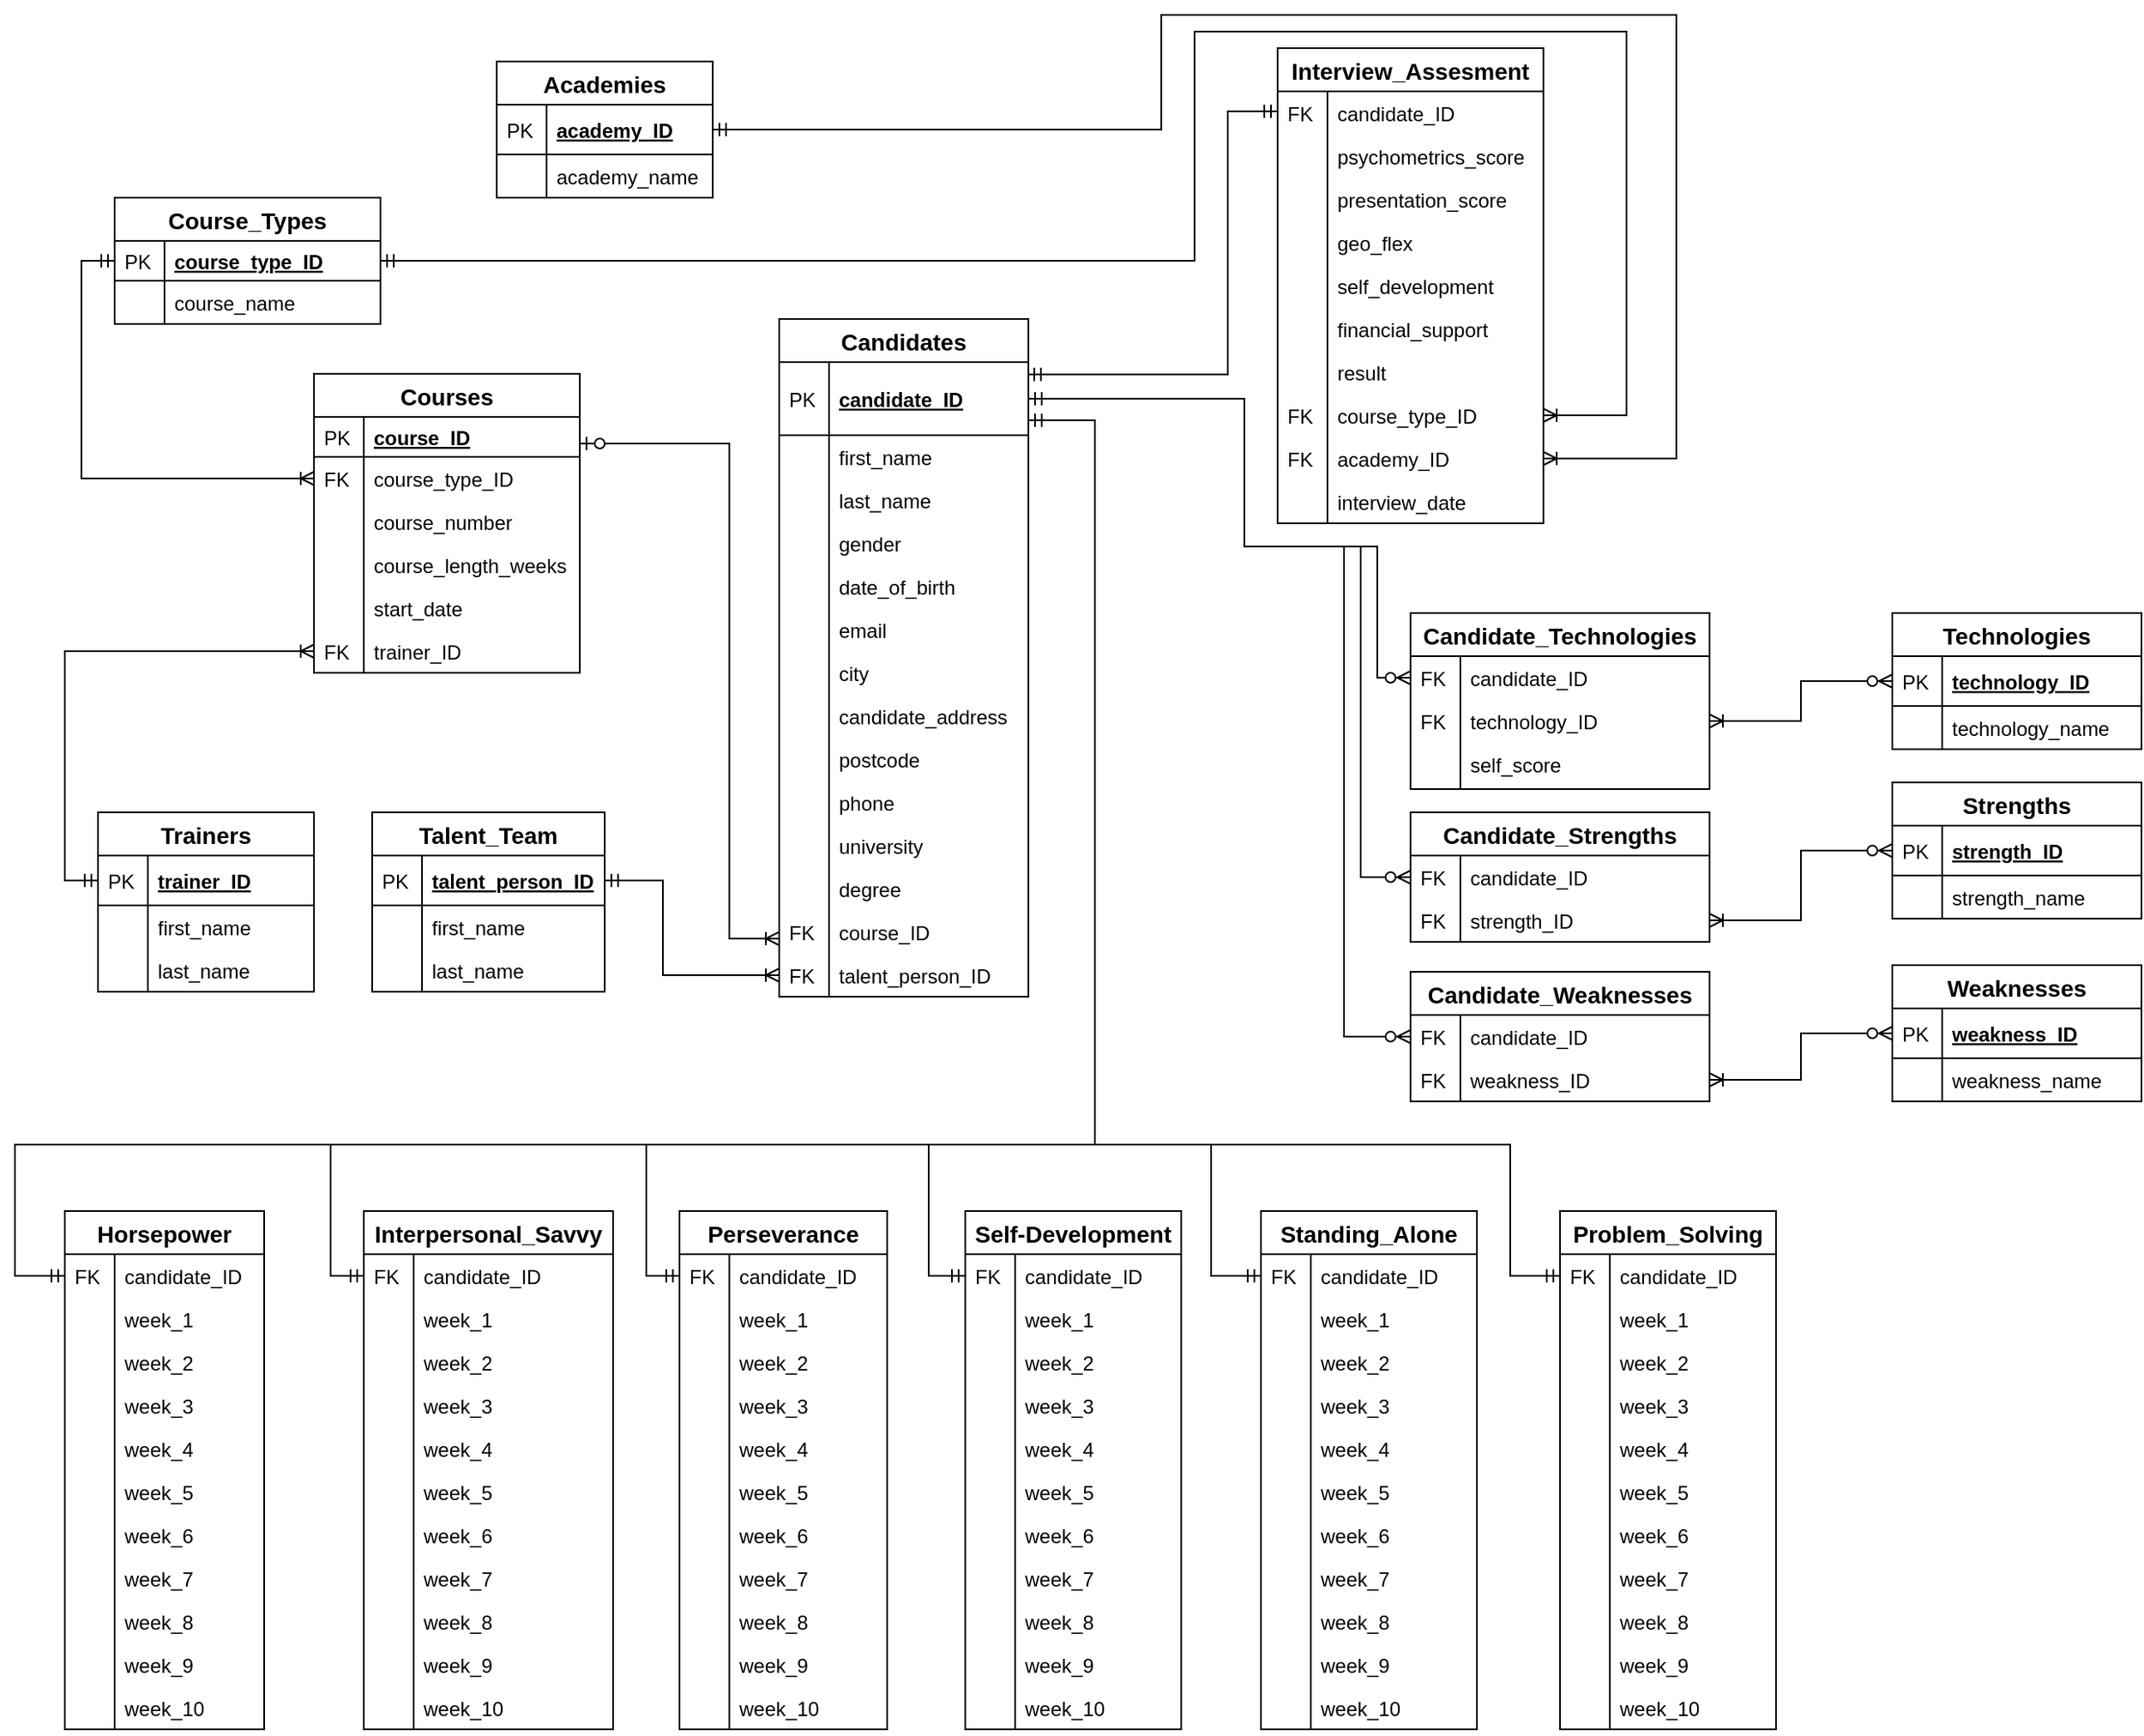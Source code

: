 <mxfile version="12.9.9" type="onedrive"><diagram id="C5RBs43oDa-KdzZeNtuy" name="Page-1"><mxGraphModel dx="2076" dy="1228" grid="1" gridSize="10" guides="1" tooltips="1" connect="1" arrows="1" fold="1" page="1" pageScale="1" pageWidth="1654" pageHeight="1169" math="0" shadow="0"><root><mxCell id="WIyWlLk6GJQsqaUBKTNV-0"/><mxCell id="WIyWlLk6GJQsqaUBKTNV-1" parent="WIyWlLk6GJQsqaUBKTNV-0"/><mxCell id="7zCSwc0JGzchu9lpeT7u-193" style="edgeStyle=orthogonalEdgeStyle;rounded=0;orthogonalLoop=1;jettySize=auto;html=1;entryX=0;entryY=0.5;entryDx=0;entryDy=0;startArrow=ERzeroToOne;startFill=1;endArrow=ERoneToMany;endFill=0;fontColor=#FF0000;exitX=1;exitY=0.5;exitDx=0;exitDy=0;" parent="WIyWlLk6GJQsqaUBKTNV-1" edge="1"><mxGeometry relative="1" as="geometry"><mxPoint x="350" y="268" as="sourcePoint"/><Array as="points"><mxPoint x="440" y="268"/><mxPoint x="440" y="566"/></Array><mxPoint x="470" y="566.0" as="targetPoint"/></mxGeometry></mxCell><mxCell id="7zCSwc0JGzchu9lpeT7u-197" style="edgeStyle=orthogonalEdgeStyle;rounded=0;orthogonalLoop=1;jettySize=auto;html=1;exitX=0;exitY=0.5;exitDx=0;exitDy=0;entryX=1;entryY=0.5;entryDx=0;entryDy=0;startArrow=ERzeroToMany;startFill=1;endArrow=ERoneToMany;endFill=0;fontColor=#FF0000;" parent="WIyWlLk6GJQsqaUBKTNV-1" source="7zCSwc0JGzchu9lpeT7u-1" target="7zCSwc0JGzchu9lpeT7u-22" edge="1"><mxGeometry relative="1" as="geometry"/></mxCell><mxCell id="7zCSwc0JGzchu9lpeT7u-198" style="edgeStyle=orthogonalEdgeStyle;rounded=0;orthogonalLoop=1;jettySize=auto;html=1;exitX=0;exitY=0.5;exitDx=0;exitDy=0;entryX=1;entryY=0.5;entryDx=0;entryDy=0;startArrow=ERzeroToMany;startFill=1;endArrow=ERoneToMany;endFill=0;fontColor=#FF0000;" parent="WIyWlLk6GJQsqaUBKTNV-1" source="7zCSwc0JGzchu9lpeT7u-10" target="7zCSwc0JGzchu9lpeT7u-30" edge="1"><mxGeometry relative="1" as="geometry"/></mxCell><mxCell id="7zCSwc0JGzchu9lpeT7u-200" style="edgeStyle=orthogonalEdgeStyle;rounded=0;orthogonalLoop=1;jettySize=auto;html=1;exitX=0;exitY=0.5;exitDx=0;exitDy=0;entryX=1;entryY=0.5;entryDx=0;entryDy=0;startArrow=ERzeroToMany;startFill=1;endArrow=ERoneToMany;endFill=0;fontColor=#FF0000;" parent="WIyWlLk6GJQsqaUBKTNV-1" source="7zCSwc0JGzchu9lpeT7u-15" target="7zCSwc0JGzchu9lpeT7u-35" edge="1"><mxGeometry relative="1" as="geometry"/></mxCell><mxCell id="7zCSwc0JGzchu9lpeT7u-206" style="edgeStyle=orthogonalEdgeStyle;rounded=0;orthogonalLoop=1;jettySize=auto;html=1;exitX=1;exitY=0.5;exitDx=0;exitDy=0;entryX=0;entryY=0.5;entryDx=0;entryDy=0;startArrow=ERmandOne;startFill=0;endArrow=ERzeroToMany;endFill=1;fontColor=#FF0000;" parent="WIyWlLk6GJQsqaUBKTNV-1" edge="1"><mxGeometry relative="1" as="geometry"><Array as="points"><mxPoint x="750" y="241"/><mxPoint x="750" y="330"/><mxPoint x="830" y="330"/><mxPoint x="830" y="409"/></Array><mxPoint x="620" y="241" as="sourcePoint"/><mxPoint x="850" y="409" as="targetPoint"/></mxGeometry></mxCell><mxCell id="7zCSwc0JGzchu9lpeT7u-207" style="edgeStyle=orthogonalEdgeStyle;rounded=0;orthogonalLoop=1;jettySize=auto;html=1;exitX=1;exitY=0.5;exitDx=0;exitDy=0;entryX=0;entryY=0.5;entryDx=0;entryDy=0;startArrow=ERmandOne;startFill=0;endArrow=ERzeroToMany;endFill=1;fontColor=#FF0000;" parent="WIyWlLk6GJQsqaUBKTNV-1" target="7zCSwc0JGzchu9lpeT7u-28" edge="1"><mxGeometry relative="1" as="geometry"><Array as="points"><mxPoint x="750" y="241"/><mxPoint x="750" y="330"/><mxPoint x="820" y="330"/><mxPoint x="820" y="529"/></Array><mxPoint x="620" y="241" as="sourcePoint"/><mxPoint x="850" y="473" as="targetPoint"/></mxGeometry></mxCell><mxCell id="7zCSwc0JGzchu9lpeT7u-208" style="edgeStyle=orthogonalEdgeStyle;rounded=0;orthogonalLoop=1;jettySize=auto;html=1;entryX=0;entryY=0.5;entryDx=0;entryDy=0;startArrow=ERmandOne;startFill=0;endArrow=ERzeroToMany;endFill=1;fontColor=#FF0000;exitX=1;exitY=0.5;exitDx=0;exitDy=0;" parent="WIyWlLk6GJQsqaUBKTNV-1" edge="1"><mxGeometry relative="1" as="geometry"><Array as="points"><mxPoint x="750" y="241"/><mxPoint x="750" y="330"/><mxPoint x="810" y="330"/><mxPoint x="810" y="625"/></Array><mxPoint x="620" y="241" as="sourcePoint"/><mxPoint x="850" y="625" as="targetPoint"/></mxGeometry></mxCell><mxCell id="7zCSwc0JGzchu9lpeT7u-211" style="edgeStyle=orthogonalEdgeStyle;rounded=0;orthogonalLoop=1;jettySize=auto;html=1;exitX=1;exitY=0.5;exitDx=0;exitDy=0;startArrow=ERmandOne;startFill=0;endArrow=ERmandOne;endFill=0;fontColor=#FF0000;entryX=0;entryY=0.5;entryDx=0;entryDy=0;" parent="WIyWlLk6GJQsqaUBKTNV-1" target="7zCSwc0JGzchu9lpeT7u-69" edge="1"><mxGeometry relative="1" as="geometry"><Array as="points"><mxPoint x="660" y="254"/><mxPoint x="660" y="690"/><mxPoint x="560" y="690"/><mxPoint x="560" y="769"/></Array><mxPoint x="620" y="254" as="sourcePoint"/><mxPoint x="580" y="790" as="targetPoint"/></mxGeometry></mxCell><mxCell id="7zCSwc0JGzchu9lpeT7u-212" style="edgeStyle=orthogonalEdgeStyle;rounded=0;orthogonalLoop=1;jettySize=auto;html=1;exitX=1;exitY=0.5;exitDx=0;exitDy=0;entryX=0;entryY=0.5;entryDx=0;entryDy=0;startArrow=ERmandOne;startFill=0;endArrow=ERmandOne;endFill=0;fontColor=#FF0000;" parent="WIyWlLk6GJQsqaUBKTNV-1" target="7zCSwc0JGzchu9lpeT7u-92" edge="1"><mxGeometry relative="1" as="geometry"><Array as="points"><mxPoint x="660" y="254"/><mxPoint x="660" y="690"/><mxPoint x="730" y="690"/><mxPoint x="730" y="769"/></Array><mxPoint x="620" y="254" as="sourcePoint"/><mxPoint x="770" y="829" as="targetPoint"/></mxGeometry></mxCell><mxCell id="7zCSwc0JGzchu9lpeT7u-213" style="edgeStyle=orthogonalEdgeStyle;rounded=0;orthogonalLoop=1;jettySize=auto;html=1;exitX=1;exitY=0.5;exitDx=0;exitDy=0;entryX=0;entryY=0.5;entryDx=0;entryDy=0;startArrow=ERmandOne;startFill=0;endArrow=ERmandOne;endFill=0;fontColor=#FF0000;" parent="WIyWlLk6GJQsqaUBKTNV-1" target="7zCSwc0JGzchu9lpeT7u-115" edge="1"><mxGeometry relative="1" as="geometry"><Array as="points"><mxPoint x="660" y="254"/><mxPoint x="660" y="690"/><mxPoint x="910" y="690"/><mxPoint x="910" y="769"/></Array><mxPoint x="620" y="254" as="sourcePoint"/><mxPoint x="960" y="744" as="targetPoint"/></mxGeometry></mxCell><mxCell id="4pSqb9IKwUi4SnhMkKl1-2" value="Course_Types" style="swimlane;fontStyle=1;childLayout=stackLayout;horizontal=1;startSize=26;horizontalStack=0;resizeParent=1;resizeParentMax=0;resizeLast=0;collapsible=1;marginBottom=0;align=center;fontSize=14;" parent="WIyWlLk6GJQsqaUBKTNV-1" vertex="1"><mxGeometry x="70" y="120" width="160" height="76" as="geometry"/></mxCell><mxCell id="4pSqb9IKwUi4SnhMkKl1-3" value="course_type_ID" style="shape=partialRectangle;top=0;left=0;right=0;bottom=1;align=left;verticalAlign=middle;fillColor=none;spacingLeft=34;spacingRight=4;overflow=hidden;rotatable=0;points=[[0,0.5],[1,0.5]];portConstraint=eastwest;dropTarget=0;fontStyle=5;fontSize=12;" parent="4pSqb9IKwUi4SnhMkKl1-2" vertex="1"><mxGeometry y="26" width="160" height="24" as="geometry"/></mxCell><mxCell id="4pSqb9IKwUi4SnhMkKl1-4" value="PK" style="shape=partialRectangle;top=0;left=0;bottom=0;fillColor=none;align=left;verticalAlign=middle;spacingLeft=4;spacingRight=4;overflow=hidden;rotatable=0;points=[];portConstraint=eastwest;part=1;fontSize=12;" parent="4pSqb9IKwUi4SnhMkKl1-3" vertex="1" connectable="0"><mxGeometry width="30" height="24" as="geometry"/></mxCell><mxCell id="4pSqb9IKwUi4SnhMkKl1-5" value="course_name" style="shape=partialRectangle;top=0;left=0;right=0;bottom=0;align=left;verticalAlign=top;fillColor=none;spacingLeft=34;spacingRight=4;overflow=hidden;rotatable=0;points=[[0,0.5],[1,0.5]];portConstraint=eastwest;dropTarget=0;fontSize=12;" parent="4pSqb9IKwUi4SnhMkKl1-2" vertex="1"><mxGeometry y="50" width="160" height="26" as="geometry"/></mxCell><mxCell id="4pSqb9IKwUi4SnhMkKl1-6" value="" style="shape=partialRectangle;top=0;left=0;bottom=0;fillColor=none;align=left;verticalAlign=top;spacingLeft=4;spacingRight=4;overflow=hidden;rotatable=0;points=[];portConstraint=eastwest;part=1;fontSize=12;" parent="4pSqb9IKwUi4SnhMkKl1-5" vertex="1" connectable="0"><mxGeometry width="30" height="26" as="geometry"/></mxCell><mxCell id="VWZTkSOZcivu4zFnT0Vw-105" value="Courses" style="swimlane;fontStyle=1;childLayout=stackLayout;horizontal=1;startSize=26;horizontalStack=0;resizeParent=1;resizeParentMax=0;resizeLast=0;collapsible=1;marginBottom=0;align=center;fontSize=14;" parent="WIyWlLk6GJQsqaUBKTNV-1" vertex="1"><mxGeometry x="190" y="226" width="160" height="180" as="geometry"/></mxCell><mxCell id="VWZTkSOZcivu4zFnT0Vw-106" value="course_ID" style="shape=partialRectangle;top=0;left=0;right=0;bottom=1;align=left;verticalAlign=middle;fillColor=none;spacingLeft=34;spacingRight=4;overflow=hidden;rotatable=0;points=[[0,0.5],[1,0.5]];portConstraint=eastwest;dropTarget=0;fontStyle=5;fontSize=12;" parent="VWZTkSOZcivu4zFnT0Vw-105" vertex="1"><mxGeometry y="26" width="160" height="24" as="geometry"/></mxCell><mxCell id="VWZTkSOZcivu4zFnT0Vw-107" value="PK" style="shape=partialRectangle;top=0;left=0;bottom=0;fillColor=none;align=left;verticalAlign=middle;spacingLeft=4;spacingRight=4;overflow=hidden;rotatable=0;points=[];portConstraint=eastwest;part=1;fontSize=12;" parent="VWZTkSOZcivu4zFnT0Vw-106" vertex="1" connectable="0"><mxGeometry width="30" height="24" as="geometry"/></mxCell><mxCell id="VWZTkSOZcivu4zFnT0Vw-108" value="course_type_ID" style="shape=partialRectangle;top=0;left=0;right=0;bottom=0;align=left;verticalAlign=top;fillColor=none;spacingLeft=34;spacingRight=4;overflow=hidden;rotatable=0;points=[[0,0.5],[1,0.5]];portConstraint=eastwest;dropTarget=0;fontSize=12;" parent="VWZTkSOZcivu4zFnT0Vw-105" vertex="1"><mxGeometry y="50" width="160" height="26" as="geometry"/></mxCell><mxCell id="VWZTkSOZcivu4zFnT0Vw-109" value="FK" style="shape=partialRectangle;top=0;left=0;bottom=0;fillColor=none;align=left;verticalAlign=top;spacingLeft=4;spacingRight=4;overflow=hidden;rotatable=0;points=[];portConstraint=eastwest;part=1;fontSize=12;" parent="VWZTkSOZcivu4zFnT0Vw-108" vertex="1" connectable="0"><mxGeometry width="30" height="26" as="geometry"/></mxCell><mxCell id="VWZTkSOZcivu4zFnT0Vw-110" value="course_number" style="shape=partialRectangle;top=0;left=0;right=0;bottom=0;align=left;verticalAlign=top;fillColor=none;spacingLeft=34;spacingRight=4;overflow=hidden;rotatable=0;points=[[0,0.5],[1,0.5]];portConstraint=eastwest;dropTarget=0;fontSize=12;" parent="VWZTkSOZcivu4zFnT0Vw-105" vertex="1"><mxGeometry y="76" width="160" height="26" as="geometry"/></mxCell><mxCell id="VWZTkSOZcivu4zFnT0Vw-111" value="" style="shape=partialRectangle;top=0;left=0;bottom=0;fillColor=none;align=left;verticalAlign=top;spacingLeft=4;spacingRight=4;overflow=hidden;rotatable=0;points=[];portConstraint=eastwest;part=1;fontSize=12;" parent="VWZTkSOZcivu4zFnT0Vw-110" vertex="1" connectable="0"><mxGeometry width="30" height="26" as="geometry"/></mxCell><mxCell id="4pSqb9IKwUi4SnhMkKl1-7" value="course_length_weeks" style="shape=partialRectangle;top=0;left=0;right=0;bottom=0;align=left;verticalAlign=top;fillColor=none;spacingLeft=34;spacingRight=4;overflow=hidden;rotatable=0;points=[[0,0.5],[1,0.5]];portConstraint=eastwest;dropTarget=0;fontSize=12;" parent="VWZTkSOZcivu4zFnT0Vw-105" vertex="1"><mxGeometry y="102" width="160" height="26" as="geometry"/></mxCell><mxCell id="4pSqb9IKwUi4SnhMkKl1-8" value="" style="shape=partialRectangle;top=0;left=0;bottom=0;fillColor=none;align=left;verticalAlign=top;spacingLeft=4;spacingRight=4;overflow=hidden;rotatable=0;points=[];portConstraint=eastwest;part=1;fontSize=12;" parent="4pSqb9IKwUi4SnhMkKl1-7" vertex="1" connectable="0"><mxGeometry width="30" height="26" as="geometry"/></mxCell><mxCell id="4pSqb9IKwUi4SnhMkKl1-12" value="start_date" style="shape=partialRectangle;top=0;left=0;right=0;bottom=0;align=left;verticalAlign=top;fillColor=none;spacingLeft=34;spacingRight=4;overflow=hidden;rotatable=0;points=[[0,0.5],[1,0.5]];portConstraint=eastwest;dropTarget=0;fontSize=12;" parent="VWZTkSOZcivu4zFnT0Vw-105" vertex="1"><mxGeometry y="128" width="160" height="26" as="geometry"/></mxCell><mxCell id="4pSqb9IKwUi4SnhMkKl1-13" value="" style="shape=partialRectangle;top=0;left=0;bottom=0;fillColor=none;align=left;verticalAlign=top;spacingLeft=4;spacingRight=4;overflow=hidden;rotatable=0;points=[];portConstraint=eastwest;part=1;fontSize=12;" parent="4pSqb9IKwUi4SnhMkKl1-12" vertex="1" connectable="0"><mxGeometry width="30" height="26" as="geometry"/></mxCell><mxCell id="Gy55pDEo1_1q9g2fU7T3-0" value="trainer_ID" style="shape=partialRectangle;top=0;left=0;right=0;bottom=0;align=left;verticalAlign=top;fillColor=none;spacingLeft=34;spacingRight=4;overflow=hidden;rotatable=0;points=[[0,0.5],[1,0.5]];portConstraint=eastwest;dropTarget=0;fontSize=12;" parent="VWZTkSOZcivu4zFnT0Vw-105" vertex="1"><mxGeometry y="154" width="160" height="26" as="geometry"/></mxCell><mxCell id="Gy55pDEo1_1q9g2fU7T3-1" value="FK" style="shape=partialRectangle;top=0;left=0;bottom=0;fillColor=none;align=left;verticalAlign=top;spacingLeft=4;spacingRight=4;overflow=hidden;rotatable=0;points=[];portConstraint=eastwest;part=1;fontSize=12;" parent="Gy55pDEo1_1q9g2fU7T3-0" vertex="1" connectable="0"><mxGeometry width="30" height="26" as="geometry"/></mxCell><mxCell id="7zCSwc0JGzchu9lpeT7u-224" style="edgeStyle=orthogonalEdgeStyle;rounded=0;orthogonalLoop=1;jettySize=auto;html=1;exitX=0.997;exitY=0.19;exitDx=0;exitDy=0;entryX=0;entryY=0.5;entryDx=0;entryDy=0;startArrow=ERmandOne;startFill=0;endArrow=ERmandOne;endFill=0;fontColor=#FF0000;exitPerimeter=0;" parent="WIyWlLk6GJQsqaUBKTNV-1" edge="1"><mxGeometry relative="1" as="geometry"><mxPoint x="619.55" y="226.36" as="sourcePoint"/><mxPoint x="770" y="68" as="targetPoint"/><Array as="points"><mxPoint x="740" y="226"/><mxPoint x="740" y="68"/></Array></mxGeometry></mxCell><mxCell id="7zCSwc0JGzchu9lpeT7u-228" style="edgeStyle=orthogonalEdgeStyle;rounded=0;orthogonalLoop=1;jettySize=auto;html=1;exitX=1;exitY=0.5;exitDx=0;exitDy=0;entryX=0;entryY=0.5;entryDx=0;entryDy=0;startArrow=ERmandOne;startFill=0;endArrow=ERoneToMany;endFill=0;fontColor=#FF0000;" parent="WIyWlLk6GJQsqaUBKTNV-1" source="VWZTkSOZcivu4zFnT0Vw-97" target="VWZTkSOZcivu4zFnT0Vw-57" edge="1"><mxGeometry relative="1" as="geometry"><Array as="points"><mxPoint x="400" y="531"/><mxPoint x="400" y="588"/></Array></mxGeometry></mxCell><mxCell id="0oZV40ZdBawQZwLKKdrp-5" style="edgeStyle=orthogonalEdgeStyle;rounded=0;orthogonalLoop=1;jettySize=auto;html=1;exitX=1;exitY=0.5;exitDx=0;exitDy=0;startArrow=ERmandOne;startFill=0;endArrow=ERoneToMany;endFill=0;fontColor=#FF0000;" parent="WIyWlLk6GJQsqaUBKTNV-1" source="VWZTkSOZcivu4zFnT0Vw-113" target="VWZTkSOZcivu4zFnT0Vw-161" edge="1"><mxGeometry relative="1" as="geometry"><Array as="points"><mxPoint x="700" y="79"/><mxPoint x="700" y="10"/><mxPoint x="1010" y="10"/><mxPoint x="1010" y="277"/></Array></mxGeometry></mxCell><mxCell id="VzjYTY14SlUM5JFRU4J9-3" style="edgeStyle=orthogonalEdgeStyle;rounded=0;orthogonalLoop=1;jettySize=auto;html=1;exitX=0;exitY=0.5;exitDx=0;exitDy=0;" parent="WIyWlLk6GJQsqaUBKTNV-1" source="VWZTkSOZcivu4zFnT0Vw-66" edge="1"><mxGeometry relative="1" as="geometry"/></mxCell><mxCell id="Gy55pDEo1_1q9g2fU7T3-2" style="edgeStyle=orthogonalEdgeStyle;rounded=0;orthogonalLoop=1;jettySize=auto;html=1;exitX=0;exitY=0.5;exitDx=0;exitDy=0;entryX=0;entryY=0.5;entryDx=0;entryDy=0;endArrow=ERmandOne;endFill=0;startArrow=ERoneToMany;startFill=0;" parent="WIyWlLk6GJQsqaUBKTNV-1" source="Gy55pDEo1_1q9g2fU7T3-0" target="VWZTkSOZcivu4zFnT0Vw-66" edge="1"><mxGeometry relative="1" as="geometry"><Array as="points"><mxPoint x="40" y="393"/><mxPoint x="40" y="531"/></Array></mxGeometry></mxCell><mxCell id="VWZTkSOZcivu4zFnT0Vw-96" value="Talent_Team" style="swimlane;fontStyle=1;childLayout=stackLayout;horizontal=1;startSize=26;horizontalStack=0;resizeParent=1;resizeParentMax=0;resizeLast=0;collapsible=1;marginBottom=0;align=center;fontSize=14;" parent="WIyWlLk6GJQsqaUBKTNV-1" vertex="1"><mxGeometry x="225" y="490" width="140" height="108" as="geometry"/></mxCell><mxCell id="VWZTkSOZcivu4zFnT0Vw-97" value="talent_person_ID" style="shape=partialRectangle;top=0;left=0;right=0;bottom=1;align=left;verticalAlign=middle;fillColor=none;spacingLeft=34;spacingRight=4;overflow=hidden;rotatable=0;points=[[0,0.5],[1,0.5]];portConstraint=eastwest;dropTarget=0;fontStyle=5;fontSize=12;" parent="VWZTkSOZcivu4zFnT0Vw-96" vertex="1"><mxGeometry y="26" width="140" height="30" as="geometry"/></mxCell><mxCell id="VWZTkSOZcivu4zFnT0Vw-98" value="PK" style="shape=partialRectangle;top=0;left=0;bottom=0;fillColor=none;align=left;verticalAlign=middle;spacingLeft=4;spacingRight=4;overflow=hidden;rotatable=0;points=[];portConstraint=eastwest;part=1;fontSize=12;" parent="VWZTkSOZcivu4zFnT0Vw-97" vertex="1" connectable="0"><mxGeometry width="30" height="30" as="geometry"/></mxCell><mxCell id="VWZTkSOZcivu4zFnT0Vw-99" value="first_name" style="shape=partialRectangle;top=0;left=0;right=0;bottom=0;align=left;verticalAlign=top;fillColor=none;spacingLeft=34;spacingRight=4;overflow=hidden;rotatable=0;points=[[0,0.5],[1,0.5]];portConstraint=eastwest;dropTarget=0;fontSize=12;" parent="VWZTkSOZcivu4zFnT0Vw-96" vertex="1"><mxGeometry y="56" width="140" height="26" as="geometry"/></mxCell><mxCell id="VWZTkSOZcivu4zFnT0Vw-100" value="" style="shape=partialRectangle;top=0;left=0;bottom=0;fillColor=none;align=left;verticalAlign=top;spacingLeft=4;spacingRight=4;overflow=hidden;rotatable=0;points=[];portConstraint=eastwest;part=1;fontSize=12;" parent="VWZTkSOZcivu4zFnT0Vw-99" vertex="1" connectable="0"><mxGeometry width="30" height="26" as="geometry"/></mxCell><mxCell id="VWZTkSOZcivu4zFnT0Vw-101" value="last_name" style="shape=partialRectangle;top=0;left=0;right=0;bottom=0;align=left;verticalAlign=top;fillColor=none;spacingLeft=34;spacingRight=4;overflow=hidden;rotatable=0;points=[[0,0.5],[1,0.5]];portConstraint=eastwest;dropTarget=0;fontSize=12;" parent="VWZTkSOZcivu4zFnT0Vw-96" vertex="1"><mxGeometry y="82" width="140" height="26" as="geometry"/></mxCell><mxCell id="VWZTkSOZcivu4zFnT0Vw-102" value="" style="shape=partialRectangle;top=0;left=0;bottom=0;fillColor=none;align=left;verticalAlign=top;spacingLeft=4;spacingRight=4;overflow=hidden;rotatable=0;points=[];portConstraint=eastwest;part=1;fontSize=12;" parent="VWZTkSOZcivu4zFnT0Vw-101" vertex="1" connectable="0"><mxGeometry width="30" height="26" as="geometry"/></mxCell><mxCell id="VWZTkSOZcivu4zFnT0Vw-65" value="Trainers" style="swimlane;fontStyle=1;childLayout=stackLayout;horizontal=1;startSize=26;horizontalStack=0;resizeParent=1;resizeParentMax=0;resizeLast=0;collapsible=1;marginBottom=0;align=center;fontSize=14;" parent="WIyWlLk6GJQsqaUBKTNV-1" vertex="1"><mxGeometry x="60" y="490" width="130" height="108" as="geometry"/></mxCell><mxCell id="VWZTkSOZcivu4zFnT0Vw-66" value="trainer_ID" style="shape=partialRectangle;top=0;left=0;right=0;bottom=1;align=left;verticalAlign=middle;fillColor=none;spacingLeft=34;spacingRight=4;overflow=hidden;rotatable=0;points=[[0,0.5],[1,0.5]];portConstraint=eastwest;dropTarget=0;fontStyle=5;fontSize=12;" parent="VWZTkSOZcivu4zFnT0Vw-65" vertex="1"><mxGeometry y="26" width="130" height="30" as="geometry"/></mxCell><mxCell id="VWZTkSOZcivu4zFnT0Vw-67" value="PK" style="shape=partialRectangle;top=0;left=0;bottom=0;fillColor=none;align=left;verticalAlign=middle;spacingLeft=4;spacingRight=4;overflow=hidden;rotatable=0;points=[];portConstraint=eastwest;part=1;fontSize=12;" parent="VWZTkSOZcivu4zFnT0Vw-66" vertex="1" connectable="0"><mxGeometry width="30" height="30" as="geometry"/></mxCell><mxCell id="VWZTkSOZcivu4zFnT0Vw-68" value="first_name" style="shape=partialRectangle;top=0;left=0;right=0;bottom=0;align=left;verticalAlign=top;fillColor=none;spacingLeft=34;spacingRight=4;overflow=hidden;rotatable=0;points=[[0,0.5],[1,0.5]];portConstraint=eastwest;dropTarget=0;fontSize=12;" parent="VWZTkSOZcivu4zFnT0Vw-65" vertex="1"><mxGeometry y="56" width="130" height="26" as="geometry"/></mxCell><mxCell id="VWZTkSOZcivu4zFnT0Vw-69" value="" style="shape=partialRectangle;top=0;left=0;bottom=0;fillColor=none;align=left;verticalAlign=top;spacingLeft=4;spacingRight=4;overflow=hidden;rotatable=0;points=[];portConstraint=eastwest;part=1;fontSize=12;" parent="VWZTkSOZcivu4zFnT0Vw-68" vertex="1" connectable="0"><mxGeometry width="30" height="26" as="geometry"/></mxCell><mxCell id="VWZTkSOZcivu4zFnT0Vw-70" value="last_name" style="shape=partialRectangle;top=0;left=0;right=0;bottom=0;align=left;verticalAlign=top;fillColor=none;spacingLeft=34;spacingRight=4;overflow=hidden;rotatable=0;points=[[0,0.5],[1,0.5]];portConstraint=eastwest;dropTarget=0;fontSize=12;" parent="VWZTkSOZcivu4zFnT0Vw-65" vertex="1"><mxGeometry y="82" width="130" height="26" as="geometry"/></mxCell><mxCell id="VWZTkSOZcivu4zFnT0Vw-71" value="" style="shape=partialRectangle;top=0;left=0;bottom=0;fillColor=none;align=left;verticalAlign=top;spacingLeft=4;spacingRight=4;overflow=hidden;rotatable=0;points=[];portConstraint=eastwest;part=1;fontSize=12;" parent="VWZTkSOZcivu4zFnT0Vw-70" vertex="1" connectable="0"><mxGeometry width="30" height="26" as="geometry"/></mxCell><mxCell id="4pSqb9IKwUi4SnhMkKl1-14" style="edgeStyle=orthogonalEdgeStyle;rounded=0;orthogonalLoop=1;jettySize=auto;html=1;exitX=0;exitY=0.5;exitDx=0;exitDy=0;entryX=0;entryY=0.5;entryDx=0;entryDy=0;endArrow=ERoneToMany;endFill=0;startArrow=ERmandOne;startFill=0;" parent="WIyWlLk6GJQsqaUBKTNV-1" source="4pSqb9IKwUi4SnhMkKl1-3" target="VWZTkSOZcivu4zFnT0Vw-108" edge="1"><mxGeometry relative="1" as="geometry"/></mxCell><mxCell id="4pSqb9IKwUi4SnhMkKl1-15" style="edgeStyle=orthogonalEdgeStyle;rounded=0;orthogonalLoop=1;jettySize=auto;html=1;exitX=1;exitY=0.5;exitDx=0;exitDy=0;entryX=0;entryY=0.5;entryDx=0;entryDy=0;startArrow=ERmandOne;startFill=0;endArrow=ERmandOne;endFill=0;" parent="WIyWlLk6GJQsqaUBKTNV-1" target="7zCSwc0JGzchu9lpeT7u-161" edge="1"><mxGeometry relative="1" as="geometry"><Array as="points"><mxPoint x="660" y="254"/><mxPoint x="660" y="690"/><mxPoint x="10" y="690"/><mxPoint x="10" y="769"/></Array><mxPoint x="620" y="254" as="sourcePoint"/><mxPoint x="30" y="829" as="targetPoint"/></mxGeometry></mxCell><mxCell id="4pSqb9IKwUi4SnhMkKl1-17" style="edgeStyle=orthogonalEdgeStyle;rounded=0;orthogonalLoop=1;jettySize=auto;html=1;exitX=1;exitY=0.5;exitDx=0;exitDy=0;entryX=1;entryY=0.5;entryDx=0;entryDy=0;startArrow=ERmandOne;startFill=0;endArrow=ERoneToMany;endFill=0;" parent="WIyWlLk6GJQsqaUBKTNV-1" source="4pSqb9IKwUi4SnhMkKl1-3" target="VWZTkSOZcivu4zFnT0Vw-132" edge="1"><mxGeometry relative="1" as="geometry"><Array as="points"><mxPoint x="720" y="158"/><mxPoint x="720" y="20"/><mxPoint x="980" y="20"/><mxPoint x="980" y="251"/></Array></mxGeometry></mxCell><mxCell id="VWZTkSOZcivu4zFnT0Vw-121" value="Interview_Assesment" style="swimlane;fontStyle=1;childLayout=stackLayout;horizontal=1;startSize=26;horizontalStack=0;resizeParent=1;resizeParentMax=0;resizeLast=0;collapsible=1;marginBottom=0;align=center;fontSize=14;" parent="WIyWlLk6GJQsqaUBKTNV-1" vertex="1"><mxGeometry x="770" y="30" width="160" height="286" as="geometry"/></mxCell><mxCell id="VWZTkSOZcivu4zFnT0Vw-148" value="candidate_ID" style="shape=partialRectangle;top=0;left=0;right=0;bottom=0;align=left;verticalAlign=top;fillColor=none;spacingLeft=34;spacingRight=4;overflow=hidden;rotatable=0;points=[[0,0.5],[1,0.5]];portConstraint=eastwest;dropTarget=0;fontSize=12;" parent="VWZTkSOZcivu4zFnT0Vw-121" vertex="1"><mxGeometry y="26" width="160" height="26" as="geometry"/></mxCell><mxCell id="VWZTkSOZcivu4zFnT0Vw-149" value="FK" style="shape=partialRectangle;top=0;left=0;bottom=0;fillColor=none;align=left;verticalAlign=top;spacingLeft=4;spacingRight=4;overflow=hidden;rotatable=0;points=[];portConstraint=eastwest;part=1;fontSize=12;" parent="VWZTkSOZcivu4zFnT0Vw-148" vertex="1" connectable="0"><mxGeometry width="30" height="26" as="geometry"/></mxCell><mxCell id="VWZTkSOZcivu4zFnT0Vw-157" value="psychometrics_score" style="shape=partialRectangle;top=0;left=0;right=0;bottom=0;align=left;verticalAlign=top;fillColor=none;spacingLeft=34;spacingRight=4;overflow=hidden;rotatable=0;points=[[0,0.5],[1,0.5]];portConstraint=eastwest;dropTarget=0;fontSize=12;" parent="VWZTkSOZcivu4zFnT0Vw-121" vertex="1"><mxGeometry y="52" width="160" height="26" as="geometry"/></mxCell><mxCell id="VWZTkSOZcivu4zFnT0Vw-158" value="" style="shape=partialRectangle;top=0;left=0;bottom=0;fillColor=none;align=left;verticalAlign=top;spacingLeft=4;spacingRight=4;overflow=hidden;rotatable=0;points=[];portConstraint=eastwest;part=1;fontSize=12;" parent="VWZTkSOZcivu4zFnT0Vw-157" vertex="1" connectable="0"><mxGeometry width="30" height="26" as="geometry"/></mxCell><mxCell id="VWZTkSOZcivu4zFnT0Vw-159" value="presentation_score" style="shape=partialRectangle;top=0;left=0;right=0;bottom=0;align=left;verticalAlign=top;fillColor=none;spacingLeft=34;spacingRight=4;overflow=hidden;rotatable=0;points=[[0,0.5],[1,0.5]];portConstraint=eastwest;dropTarget=0;fontSize=12;" parent="VWZTkSOZcivu4zFnT0Vw-121" vertex="1"><mxGeometry y="78" width="160" height="26" as="geometry"/></mxCell><mxCell id="VWZTkSOZcivu4zFnT0Vw-160" value="" style="shape=partialRectangle;top=0;left=0;bottom=0;fillColor=none;align=left;verticalAlign=top;spacingLeft=4;spacingRight=4;overflow=hidden;rotatable=0;points=[];portConstraint=eastwest;part=1;fontSize=12;" parent="VWZTkSOZcivu4zFnT0Vw-159" vertex="1" connectable="0"><mxGeometry width="30" height="26" as="geometry"/></mxCell><mxCell id="VWZTkSOZcivu4zFnT0Vw-124" value="geo_flex" style="shape=partialRectangle;top=0;left=0;right=0;bottom=0;align=left;verticalAlign=top;fillColor=none;spacingLeft=34;spacingRight=4;overflow=hidden;rotatable=0;points=[[0,0.5],[1,0.5]];portConstraint=eastwest;dropTarget=0;fontSize=12;" parent="VWZTkSOZcivu4zFnT0Vw-121" vertex="1"><mxGeometry y="104" width="160" height="26" as="geometry"/></mxCell><mxCell id="VWZTkSOZcivu4zFnT0Vw-125" value="" style="shape=partialRectangle;top=0;left=0;bottom=0;fillColor=none;align=left;verticalAlign=top;spacingLeft=4;spacingRight=4;overflow=hidden;rotatable=0;points=[];portConstraint=eastwest;part=1;fontSize=12;" parent="VWZTkSOZcivu4zFnT0Vw-124" vertex="1" connectable="0"><mxGeometry width="30" height="26" as="geometry"/></mxCell><mxCell id="VWZTkSOZcivu4zFnT0Vw-126" value="self_development" style="shape=partialRectangle;top=0;left=0;right=0;bottom=0;align=left;verticalAlign=top;fillColor=none;spacingLeft=34;spacingRight=4;overflow=hidden;rotatable=0;points=[[0,0.5],[1,0.5]];portConstraint=eastwest;dropTarget=0;fontSize=12;" parent="VWZTkSOZcivu4zFnT0Vw-121" vertex="1"><mxGeometry y="130" width="160" height="26" as="geometry"/></mxCell><mxCell id="VWZTkSOZcivu4zFnT0Vw-127" value="" style="shape=partialRectangle;top=0;left=0;bottom=0;fillColor=none;align=left;verticalAlign=top;spacingLeft=4;spacingRight=4;overflow=hidden;rotatable=0;points=[];portConstraint=eastwest;part=1;fontSize=12;" parent="VWZTkSOZcivu4zFnT0Vw-126" vertex="1" connectable="0"><mxGeometry width="30" height="26" as="geometry"/></mxCell><mxCell id="VWZTkSOZcivu4zFnT0Vw-128" value="financial_support" style="shape=partialRectangle;top=0;left=0;right=0;bottom=0;align=left;verticalAlign=top;fillColor=none;spacingLeft=34;spacingRight=4;overflow=hidden;rotatable=0;points=[[0,0.5],[1,0.5]];portConstraint=eastwest;dropTarget=0;fontSize=12;" parent="VWZTkSOZcivu4zFnT0Vw-121" vertex="1"><mxGeometry y="156" width="160" height="26" as="geometry"/></mxCell><mxCell id="VWZTkSOZcivu4zFnT0Vw-129" value="" style="shape=partialRectangle;top=0;left=0;bottom=0;fillColor=none;align=left;verticalAlign=top;spacingLeft=4;spacingRight=4;overflow=hidden;rotatable=0;points=[];portConstraint=eastwest;part=1;fontSize=12;" parent="VWZTkSOZcivu4zFnT0Vw-128" vertex="1" connectable="0"><mxGeometry width="30" height="26" as="geometry"/></mxCell><mxCell id="VWZTkSOZcivu4zFnT0Vw-130" value="result" style="shape=partialRectangle;top=0;left=0;right=0;bottom=0;align=left;verticalAlign=top;fillColor=none;spacingLeft=34;spacingRight=4;overflow=hidden;rotatable=0;points=[[0,0.5],[1,0.5]];portConstraint=eastwest;dropTarget=0;fontSize=12;" parent="VWZTkSOZcivu4zFnT0Vw-121" vertex="1"><mxGeometry y="182" width="160" height="26" as="geometry"/></mxCell><mxCell id="VWZTkSOZcivu4zFnT0Vw-131" value="" style="shape=partialRectangle;top=0;left=0;bottom=0;fillColor=none;align=left;verticalAlign=top;spacingLeft=4;spacingRight=4;overflow=hidden;rotatable=0;points=[];portConstraint=eastwest;part=1;fontSize=12;" parent="VWZTkSOZcivu4zFnT0Vw-130" vertex="1" connectable="0"><mxGeometry width="30" height="26" as="geometry"/></mxCell><mxCell id="VWZTkSOZcivu4zFnT0Vw-132" value="course_type_ID" style="shape=partialRectangle;top=0;left=0;right=0;bottom=0;align=left;verticalAlign=top;fillColor=none;spacingLeft=34;spacingRight=4;overflow=hidden;rotatable=0;points=[[0,0.5],[1,0.5]];portConstraint=eastwest;dropTarget=0;fontSize=12;" parent="VWZTkSOZcivu4zFnT0Vw-121" vertex="1"><mxGeometry y="208" width="160" height="26" as="geometry"/></mxCell><mxCell id="VWZTkSOZcivu4zFnT0Vw-133" value="FK" style="shape=partialRectangle;top=0;left=0;bottom=0;fillColor=none;align=left;verticalAlign=top;spacingLeft=4;spacingRight=4;overflow=hidden;rotatable=0;points=[];portConstraint=eastwest;part=1;fontSize=12;" parent="VWZTkSOZcivu4zFnT0Vw-132" vertex="1" connectable="0"><mxGeometry width="30" height="26" as="geometry"/></mxCell><mxCell id="VWZTkSOZcivu4zFnT0Vw-161" value="academy_ID" style="shape=partialRectangle;top=0;left=0;right=0;bottom=0;align=left;verticalAlign=top;fillColor=none;spacingLeft=34;spacingRight=4;overflow=hidden;rotatable=0;points=[[0,0.5],[1,0.5]];portConstraint=eastwest;dropTarget=0;fontSize=12;fontColor=#000000;strokeColor=#000000;" parent="VWZTkSOZcivu4zFnT0Vw-121" vertex="1"><mxGeometry y="234" width="160" height="26" as="geometry"/></mxCell><mxCell id="VWZTkSOZcivu4zFnT0Vw-162" value="FK" style="shape=partialRectangle;top=0;left=0;bottom=0;fillColor=none;align=left;verticalAlign=top;spacingLeft=4;spacingRight=4;overflow=hidden;rotatable=0;points=[];portConstraint=eastwest;part=1;fontSize=12;" parent="VWZTkSOZcivu4zFnT0Vw-161" vertex="1" connectable="0"><mxGeometry width="30" height="26" as="geometry"/></mxCell><mxCell id="VWZTkSOZcivu4zFnT0Vw-134" value="interview_date" style="shape=partialRectangle;top=0;left=0;right=0;bottom=0;align=left;verticalAlign=top;fillColor=none;spacingLeft=34;spacingRight=4;overflow=hidden;rotatable=0;points=[[0,0.5],[1,0.5]];portConstraint=eastwest;dropTarget=0;fontSize=12;" parent="VWZTkSOZcivu4zFnT0Vw-121" vertex="1"><mxGeometry y="260" width="160" height="26" as="geometry"/></mxCell><mxCell id="VWZTkSOZcivu4zFnT0Vw-135" value="" style="shape=partialRectangle;top=0;left=0;bottom=0;fillColor=none;align=left;verticalAlign=top;spacingLeft=4;spacingRight=4;overflow=hidden;rotatable=0;points=[];portConstraint=eastwest;part=1;fontSize=12;" parent="VWZTkSOZcivu4zFnT0Vw-134" vertex="1" connectable="0"><mxGeometry width="30" height="26" as="geometry"/></mxCell><mxCell id="7zCSwc0JGzchu9lpeT7u-0" value="Technologies" style="swimlane;fontStyle=1;childLayout=stackLayout;horizontal=1;startSize=26;horizontalStack=0;resizeParent=1;resizeParentMax=0;resizeLast=0;collapsible=1;marginBottom=0;align=center;fontSize=14;" parent="WIyWlLk6GJQsqaUBKTNV-1" vertex="1"><mxGeometry x="1140" y="370" width="150" height="82" as="geometry"/></mxCell><mxCell id="7zCSwc0JGzchu9lpeT7u-1" value="technology_ID" style="shape=partialRectangle;top=0;left=0;right=0;bottom=1;align=left;verticalAlign=middle;fillColor=none;spacingLeft=34;spacingRight=4;overflow=hidden;rotatable=0;points=[[0,0.5],[1,0.5]];portConstraint=eastwest;dropTarget=0;fontStyle=5;fontSize=12;" parent="7zCSwc0JGzchu9lpeT7u-0" vertex="1"><mxGeometry y="26" width="150" height="30" as="geometry"/></mxCell><mxCell id="7zCSwc0JGzchu9lpeT7u-2" value="PK" style="shape=partialRectangle;top=0;left=0;bottom=0;fillColor=none;align=left;verticalAlign=middle;spacingLeft=4;spacingRight=4;overflow=hidden;rotatable=0;points=[];portConstraint=eastwest;part=1;fontSize=12;" parent="7zCSwc0JGzchu9lpeT7u-1" vertex="1" connectable="0"><mxGeometry width="30" height="30" as="geometry"/></mxCell><mxCell id="7zCSwc0JGzchu9lpeT7u-3" value="technology_name" style="shape=partialRectangle;top=0;left=0;right=0;bottom=0;align=left;verticalAlign=top;fillColor=none;spacingLeft=34;spacingRight=4;overflow=hidden;rotatable=0;points=[[0,0.5],[1,0.5]];portConstraint=eastwest;dropTarget=0;fontSize=12;" parent="7zCSwc0JGzchu9lpeT7u-0" vertex="1"><mxGeometry y="56" width="150" height="26" as="geometry"/></mxCell><mxCell id="7zCSwc0JGzchu9lpeT7u-4" value="" style="shape=partialRectangle;top=0;left=0;bottom=0;fillColor=none;align=left;verticalAlign=top;spacingLeft=4;spacingRight=4;overflow=hidden;rotatable=0;points=[];portConstraint=eastwest;part=1;fontSize=12;" parent="7zCSwc0JGzchu9lpeT7u-3" vertex="1" connectable="0"><mxGeometry width="30" height="26" as="geometry"/></mxCell><mxCell id="7zCSwc0JGzchu9lpeT7u-19" value="Candidate_Technologies" style="swimlane;fontStyle=1;childLayout=stackLayout;horizontal=1;startSize=26;horizontalStack=0;resizeParent=1;resizeParentMax=0;resizeLast=0;collapsible=1;marginBottom=0;align=center;fontSize=14;" parent="WIyWlLk6GJQsqaUBKTNV-1" vertex="1"><mxGeometry x="850" y="370" width="180" height="106" as="geometry"/></mxCell><mxCell id="7zCSwc0JGzchu9lpeT7u-25" value="candidate_ID" style="shape=partialRectangle;top=0;left=0;right=0;bottom=0;align=left;verticalAlign=top;fillColor=none;spacingLeft=34;spacingRight=4;overflow=hidden;rotatable=0;points=[[0,0.5],[1,0.5]];portConstraint=eastwest;dropTarget=0;fontSize=12;" parent="7zCSwc0JGzchu9lpeT7u-19" vertex="1"><mxGeometry y="26" width="180" height="26" as="geometry"/></mxCell><mxCell id="7zCSwc0JGzchu9lpeT7u-26" value="FK" style="shape=partialRectangle;top=0;left=0;bottom=0;fillColor=none;align=left;verticalAlign=top;spacingLeft=4;spacingRight=4;overflow=hidden;rotatable=0;points=[];portConstraint=eastwest;part=1;fontSize=12;" parent="7zCSwc0JGzchu9lpeT7u-25" vertex="1" connectable="0"><mxGeometry width="30" height="26" as="geometry"/></mxCell><mxCell id="7zCSwc0JGzchu9lpeT7u-22" value="technology_ID" style="shape=partialRectangle;top=0;left=0;right=0;bottom=0;align=left;verticalAlign=top;fillColor=none;spacingLeft=34;spacingRight=4;overflow=hidden;rotatable=0;points=[[0,0.5],[1,0.5]];portConstraint=eastwest;dropTarget=0;fontSize=12;" parent="7zCSwc0JGzchu9lpeT7u-19" vertex="1"><mxGeometry y="52" width="180" height="26" as="geometry"/></mxCell><mxCell id="7zCSwc0JGzchu9lpeT7u-23" value="FK" style="shape=partialRectangle;top=0;left=0;bottom=0;fillColor=none;align=left;verticalAlign=top;spacingLeft=4;spacingRight=4;overflow=hidden;rotatable=0;points=[];portConstraint=eastwest;part=1;fontSize=12;" parent="7zCSwc0JGzchu9lpeT7u-22" vertex="1" connectable="0"><mxGeometry width="30" height="26" as="geometry"/></mxCell><mxCell id="0oZV40ZdBawQZwLKKdrp-6" value="self_score" style="shape=partialRectangle;top=0;left=0;right=0;bottom=0;align=left;verticalAlign=top;fillColor=none;spacingLeft=34;spacingRight=4;overflow=hidden;rotatable=0;points=[[0,0.5],[1,0.5]];portConstraint=eastwest;dropTarget=0;fontSize=12;strokeColor=#FF0000;" parent="7zCSwc0JGzchu9lpeT7u-19" vertex="1"><mxGeometry y="78" width="180" height="28" as="geometry"/></mxCell><mxCell id="0oZV40ZdBawQZwLKKdrp-7" value="" style="shape=partialRectangle;top=0;left=0;bottom=0;fillColor=none;align=left;verticalAlign=top;spacingLeft=4;spacingRight=4;overflow=hidden;rotatable=0;points=[];portConstraint=eastwest;part=1;fontSize=12;" parent="0oZV40ZdBawQZwLKKdrp-6" vertex="1" connectable="0"><mxGeometry width="30" height="28" as="geometry"/></mxCell><mxCell id="7zCSwc0JGzchu9lpeT7u-9" value="Strengths" style="swimlane;fontStyle=1;childLayout=stackLayout;horizontal=1;startSize=26;horizontalStack=0;resizeParent=1;resizeParentMax=0;resizeLast=0;collapsible=1;marginBottom=0;align=center;fontSize=14;" parent="WIyWlLk6GJQsqaUBKTNV-1" vertex="1"><mxGeometry x="1140" y="472" width="150" height="82" as="geometry"/></mxCell><mxCell id="7zCSwc0JGzchu9lpeT7u-10" value="strength_ID" style="shape=partialRectangle;top=0;left=0;right=0;bottom=1;align=left;verticalAlign=middle;fillColor=none;spacingLeft=34;spacingRight=4;overflow=hidden;rotatable=0;points=[[0,0.5],[1,0.5]];portConstraint=eastwest;dropTarget=0;fontStyle=5;fontSize=12;" parent="7zCSwc0JGzchu9lpeT7u-9" vertex="1"><mxGeometry y="26" width="150" height="30" as="geometry"/></mxCell><mxCell id="7zCSwc0JGzchu9lpeT7u-11" value="PK" style="shape=partialRectangle;top=0;left=0;bottom=0;fillColor=none;align=left;verticalAlign=middle;spacingLeft=4;spacingRight=4;overflow=hidden;rotatable=0;points=[];portConstraint=eastwest;part=1;fontSize=12;" parent="7zCSwc0JGzchu9lpeT7u-10" vertex="1" connectable="0"><mxGeometry width="30" height="30" as="geometry"/></mxCell><mxCell id="7zCSwc0JGzchu9lpeT7u-12" value="strength_name" style="shape=partialRectangle;top=0;left=0;right=0;bottom=0;align=left;verticalAlign=top;fillColor=none;spacingLeft=34;spacingRight=4;overflow=hidden;rotatable=0;points=[[0,0.5],[1,0.5]];portConstraint=eastwest;dropTarget=0;fontSize=12;" parent="7zCSwc0JGzchu9lpeT7u-9" vertex="1"><mxGeometry y="56" width="150" height="26" as="geometry"/></mxCell><mxCell id="7zCSwc0JGzchu9lpeT7u-13" value="" style="shape=partialRectangle;top=0;left=0;bottom=0;fillColor=none;align=left;verticalAlign=top;spacingLeft=4;spacingRight=4;overflow=hidden;rotatable=0;points=[];portConstraint=eastwest;part=1;fontSize=12;" parent="7zCSwc0JGzchu9lpeT7u-12" vertex="1" connectable="0"><mxGeometry width="30" height="26" as="geometry"/></mxCell><mxCell id="7zCSwc0JGzchu9lpeT7u-32" value="Candidate_Weaknesses" style="swimlane;fontStyle=1;childLayout=stackLayout;horizontal=1;startSize=26;horizontalStack=0;resizeParent=1;resizeParentMax=0;resizeLast=0;collapsible=1;marginBottom=0;align=center;fontSize=14;" parent="WIyWlLk6GJQsqaUBKTNV-1" vertex="1"><mxGeometry x="850" y="586" width="180" height="78" as="geometry"/></mxCell><mxCell id="7zCSwc0JGzchu9lpeT7u-33" value="candidate_ID" style="shape=partialRectangle;top=0;left=0;right=0;bottom=0;align=left;verticalAlign=top;fillColor=none;spacingLeft=34;spacingRight=4;overflow=hidden;rotatable=0;points=[[0,0.5],[1,0.5]];portConstraint=eastwest;dropTarget=0;fontSize=12;" parent="7zCSwc0JGzchu9lpeT7u-32" vertex="1"><mxGeometry y="26" width="180" height="26" as="geometry"/></mxCell><mxCell id="7zCSwc0JGzchu9lpeT7u-34" value="FK" style="shape=partialRectangle;top=0;left=0;bottom=0;fillColor=none;align=left;verticalAlign=top;spacingLeft=4;spacingRight=4;overflow=hidden;rotatable=0;points=[];portConstraint=eastwest;part=1;fontSize=12;" parent="7zCSwc0JGzchu9lpeT7u-33" vertex="1" connectable="0"><mxGeometry width="30" height="26" as="geometry"/></mxCell><mxCell id="7zCSwc0JGzchu9lpeT7u-35" value="weakness_ID" style="shape=partialRectangle;top=0;left=0;right=0;bottom=0;align=left;verticalAlign=top;fillColor=none;spacingLeft=34;spacingRight=4;overflow=hidden;rotatable=0;points=[[0,0.5],[1,0.5]];portConstraint=eastwest;dropTarget=0;fontSize=12;" parent="7zCSwc0JGzchu9lpeT7u-32" vertex="1"><mxGeometry y="52" width="180" height="26" as="geometry"/></mxCell><mxCell id="7zCSwc0JGzchu9lpeT7u-36" value="FK" style="shape=partialRectangle;top=0;left=0;bottom=0;fillColor=none;align=left;verticalAlign=top;spacingLeft=4;spacingRight=4;overflow=hidden;rotatable=0;points=[];portConstraint=eastwest;part=1;fontSize=12;" parent="7zCSwc0JGzchu9lpeT7u-35" vertex="1" connectable="0"><mxGeometry width="30" height="26" as="geometry"/></mxCell><mxCell id="7zCSwc0JGzchu9lpeT7u-14" value="Weaknesses" style="swimlane;fontStyle=1;childLayout=stackLayout;horizontal=1;startSize=26;horizontalStack=0;resizeParent=1;resizeParentMax=0;resizeLast=0;collapsible=1;marginBottom=0;align=center;fontSize=14;" parent="WIyWlLk6GJQsqaUBKTNV-1" vertex="1"><mxGeometry x="1140" y="582" width="150" height="82" as="geometry"/></mxCell><mxCell id="7zCSwc0JGzchu9lpeT7u-15" value="weakness_ID" style="shape=partialRectangle;top=0;left=0;right=0;bottom=1;align=left;verticalAlign=middle;fillColor=none;spacingLeft=34;spacingRight=4;overflow=hidden;rotatable=0;points=[[0,0.5],[1,0.5]];portConstraint=eastwest;dropTarget=0;fontStyle=5;fontSize=12;" parent="7zCSwc0JGzchu9lpeT7u-14" vertex="1"><mxGeometry y="26" width="150" height="30" as="geometry"/></mxCell><mxCell id="7zCSwc0JGzchu9lpeT7u-16" value="PK" style="shape=partialRectangle;top=0;left=0;bottom=0;fillColor=none;align=left;verticalAlign=middle;spacingLeft=4;spacingRight=4;overflow=hidden;rotatable=0;points=[];portConstraint=eastwest;part=1;fontSize=12;" parent="7zCSwc0JGzchu9lpeT7u-15" vertex="1" connectable="0"><mxGeometry width="30" height="30" as="geometry"/></mxCell><mxCell id="7zCSwc0JGzchu9lpeT7u-17" value="weakness_name" style="shape=partialRectangle;top=0;left=0;right=0;bottom=0;align=left;verticalAlign=top;fillColor=none;spacingLeft=34;spacingRight=4;overflow=hidden;rotatable=0;points=[[0,0.5],[1,0.5]];portConstraint=eastwest;dropTarget=0;fontSize=12;" parent="7zCSwc0JGzchu9lpeT7u-14" vertex="1"><mxGeometry y="56" width="150" height="26" as="geometry"/></mxCell><mxCell id="7zCSwc0JGzchu9lpeT7u-18" value="" style="shape=partialRectangle;top=0;left=0;bottom=0;fillColor=none;align=left;verticalAlign=top;spacingLeft=4;spacingRight=4;overflow=hidden;rotatable=0;points=[];portConstraint=eastwest;part=1;fontSize=12;" parent="7zCSwc0JGzchu9lpeT7u-17" vertex="1" connectable="0"><mxGeometry width="30" height="26" as="geometry"/></mxCell><mxCell id="7zCSwc0JGzchu9lpeT7u-27" value="Candidate_Strengths" style="swimlane;fontStyle=1;childLayout=stackLayout;horizontal=1;startSize=26;horizontalStack=0;resizeParent=1;resizeParentMax=0;resizeLast=0;collapsible=1;marginBottom=0;align=center;fontSize=14;" parent="WIyWlLk6GJQsqaUBKTNV-1" vertex="1"><mxGeometry x="850" y="490" width="180" height="78" as="geometry"/></mxCell><mxCell id="7zCSwc0JGzchu9lpeT7u-28" value="candidate_ID" style="shape=partialRectangle;top=0;left=0;right=0;bottom=0;align=left;verticalAlign=top;fillColor=none;spacingLeft=34;spacingRight=4;overflow=hidden;rotatable=0;points=[[0,0.5],[1,0.5]];portConstraint=eastwest;dropTarget=0;fontSize=12;" parent="7zCSwc0JGzchu9lpeT7u-27" vertex="1"><mxGeometry y="26" width="180" height="26" as="geometry"/></mxCell><mxCell id="7zCSwc0JGzchu9lpeT7u-29" value="FK" style="shape=partialRectangle;top=0;left=0;bottom=0;fillColor=none;align=left;verticalAlign=top;spacingLeft=4;spacingRight=4;overflow=hidden;rotatable=0;points=[];portConstraint=eastwest;part=1;fontSize=12;" parent="7zCSwc0JGzchu9lpeT7u-28" vertex="1" connectable="0"><mxGeometry width="30" height="26" as="geometry"/></mxCell><mxCell id="7zCSwc0JGzchu9lpeT7u-30" value="strength_ID" style="shape=partialRectangle;top=0;left=0;right=0;bottom=0;align=left;verticalAlign=top;fillColor=none;spacingLeft=34;spacingRight=4;overflow=hidden;rotatable=0;points=[[0,0.5],[1,0.5]];portConstraint=eastwest;dropTarget=0;fontSize=12;" parent="7zCSwc0JGzchu9lpeT7u-27" vertex="1"><mxGeometry y="52" width="180" height="26" as="geometry"/></mxCell><mxCell id="7zCSwc0JGzchu9lpeT7u-31" value="FK" style="shape=partialRectangle;top=0;left=0;bottom=0;fillColor=none;align=left;verticalAlign=top;spacingLeft=4;spacingRight=4;overflow=hidden;rotatable=0;points=[];portConstraint=eastwest;part=1;fontSize=12;" parent="7zCSwc0JGzchu9lpeT7u-30" vertex="1" connectable="0"><mxGeometry width="30" height="26" as="geometry"/></mxCell><mxCell id="7zCSwc0JGzchu9lpeT7u-160" value="Horsepower" style="swimlane;fontStyle=1;childLayout=stackLayout;horizontal=1;startSize=26;horizontalStack=0;resizeParent=1;resizeParentMax=0;resizeLast=0;collapsible=1;marginBottom=0;align=center;fontSize=14;" parent="WIyWlLk6GJQsqaUBKTNV-1" vertex="1"><mxGeometry x="40" y="730" width="120" height="312" as="geometry"/></mxCell><mxCell id="7zCSwc0JGzchu9lpeT7u-161" value="candidate_ID" style="shape=partialRectangle;top=0;left=0;right=0;bottom=0;align=left;verticalAlign=top;fillColor=none;spacingLeft=34;spacingRight=4;overflow=hidden;rotatable=0;points=[[0,0.5],[1,0.5]];portConstraint=eastwest;dropTarget=0;fontSize=12;" parent="7zCSwc0JGzchu9lpeT7u-160" vertex="1"><mxGeometry y="26" width="120" height="26" as="geometry"/></mxCell><mxCell id="7zCSwc0JGzchu9lpeT7u-162" value="FK" style="shape=partialRectangle;top=0;left=0;bottom=0;fillColor=none;align=left;verticalAlign=top;spacingLeft=4;spacingRight=4;overflow=hidden;rotatable=0;points=[];portConstraint=eastwest;part=1;fontSize=12;" parent="7zCSwc0JGzchu9lpeT7u-161" vertex="1" connectable="0"><mxGeometry width="30" height="26" as="geometry"/></mxCell><mxCell id="7zCSwc0JGzchu9lpeT7u-163" value="week_1" style="shape=partialRectangle;top=0;left=0;right=0;bottom=0;align=left;verticalAlign=top;fillColor=none;spacingLeft=34;spacingRight=4;overflow=hidden;rotatable=0;points=[[0,0.5],[1,0.5]];portConstraint=eastwest;dropTarget=0;fontSize=12;" parent="7zCSwc0JGzchu9lpeT7u-160" vertex="1"><mxGeometry y="52" width="120" height="26" as="geometry"/></mxCell><mxCell id="7zCSwc0JGzchu9lpeT7u-164" value="" style="shape=partialRectangle;top=0;left=0;bottom=0;fillColor=none;align=left;verticalAlign=top;spacingLeft=4;spacingRight=4;overflow=hidden;rotatable=0;points=[];portConstraint=eastwest;part=1;fontSize=12;" parent="7zCSwc0JGzchu9lpeT7u-163" vertex="1" connectable="0"><mxGeometry width="30" height="26" as="geometry"/></mxCell><mxCell id="7zCSwc0JGzchu9lpeT7u-165" value="week_2" style="shape=partialRectangle;top=0;left=0;right=0;bottom=0;align=left;verticalAlign=top;fillColor=none;spacingLeft=34;spacingRight=4;overflow=hidden;rotatable=0;points=[[0,0.5],[1,0.5]];portConstraint=eastwest;dropTarget=0;fontSize=12;" parent="7zCSwc0JGzchu9lpeT7u-160" vertex="1"><mxGeometry y="78" width="120" height="26" as="geometry"/></mxCell><mxCell id="7zCSwc0JGzchu9lpeT7u-166" value="" style="shape=partialRectangle;top=0;left=0;bottom=0;fillColor=none;align=left;verticalAlign=top;spacingLeft=4;spacingRight=4;overflow=hidden;rotatable=0;points=[];portConstraint=eastwest;part=1;fontSize=12;" parent="7zCSwc0JGzchu9lpeT7u-165" vertex="1" connectable="0"><mxGeometry width="30" height="26" as="geometry"/></mxCell><mxCell id="7zCSwc0JGzchu9lpeT7u-167" value="week_3" style="shape=partialRectangle;top=0;left=0;right=0;bottom=0;align=left;verticalAlign=top;fillColor=none;spacingLeft=34;spacingRight=4;overflow=hidden;rotatable=0;points=[[0,0.5],[1,0.5]];portConstraint=eastwest;dropTarget=0;fontSize=12;" parent="7zCSwc0JGzchu9lpeT7u-160" vertex="1"><mxGeometry y="104" width="120" height="26" as="geometry"/></mxCell><mxCell id="7zCSwc0JGzchu9lpeT7u-168" value="" style="shape=partialRectangle;top=0;left=0;bottom=0;fillColor=none;align=left;verticalAlign=top;spacingLeft=4;spacingRight=4;overflow=hidden;rotatable=0;points=[];portConstraint=eastwest;part=1;fontSize=12;" parent="7zCSwc0JGzchu9lpeT7u-167" vertex="1" connectable="0"><mxGeometry width="30" height="26" as="geometry"/></mxCell><mxCell id="7zCSwc0JGzchu9lpeT7u-169" value="week_4" style="shape=partialRectangle;top=0;left=0;right=0;bottom=0;align=left;verticalAlign=top;fillColor=none;spacingLeft=34;spacingRight=4;overflow=hidden;rotatable=0;points=[[0,0.5],[1,0.5]];portConstraint=eastwest;dropTarget=0;fontSize=12;" parent="7zCSwc0JGzchu9lpeT7u-160" vertex="1"><mxGeometry y="130" width="120" height="26" as="geometry"/></mxCell><mxCell id="7zCSwc0JGzchu9lpeT7u-170" value="" style="shape=partialRectangle;top=0;left=0;bottom=0;fillColor=none;align=left;verticalAlign=top;spacingLeft=4;spacingRight=4;overflow=hidden;rotatable=0;points=[];portConstraint=eastwest;part=1;fontSize=12;" parent="7zCSwc0JGzchu9lpeT7u-169" vertex="1" connectable="0"><mxGeometry width="30" height="26" as="geometry"/></mxCell><mxCell id="7zCSwc0JGzchu9lpeT7u-171" value="week_5" style="shape=partialRectangle;top=0;left=0;right=0;bottom=0;align=left;verticalAlign=top;fillColor=none;spacingLeft=34;spacingRight=4;overflow=hidden;rotatable=0;points=[[0,0.5],[1,0.5]];portConstraint=eastwest;dropTarget=0;fontSize=12;" parent="7zCSwc0JGzchu9lpeT7u-160" vertex="1"><mxGeometry y="156" width="120" height="26" as="geometry"/></mxCell><mxCell id="7zCSwc0JGzchu9lpeT7u-172" value="" style="shape=partialRectangle;top=0;left=0;bottom=0;fillColor=none;align=left;verticalAlign=top;spacingLeft=4;spacingRight=4;overflow=hidden;rotatable=0;points=[];portConstraint=eastwest;part=1;fontSize=12;" parent="7zCSwc0JGzchu9lpeT7u-171" vertex="1" connectable="0"><mxGeometry width="30" height="26" as="geometry"/></mxCell><mxCell id="7zCSwc0JGzchu9lpeT7u-173" value="week_6" style="shape=partialRectangle;top=0;left=0;right=0;bottom=0;align=left;verticalAlign=top;fillColor=none;spacingLeft=34;spacingRight=4;overflow=hidden;rotatable=0;points=[[0,0.5],[1,0.5]];portConstraint=eastwest;dropTarget=0;fontSize=12;" parent="7zCSwc0JGzchu9lpeT7u-160" vertex="1"><mxGeometry y="182" width="120" height="26" as="geometry"/></mxCell><mxCell id="7zCSwc0JGzchu9lpeT7u-174" value="" style="shape=partialRectangle;top=0;left=0;bottom=0;fillColor=none;align=left;verticalAlign=top;spacingLeft=4;spacingRight=4;overflow=hidden;rotatable=0;points=[];portConstraint=eastwest;part=1;fontSize=12;" parent="7zCSwc0JGzchu9lpeT7u-173" vertex="1" connectable="0"><mxGeometry width="30" height="26" as="geometry"/></mxCell><mxCell id="7zCSwc0JGzchu9lpeT7u-175" value="week_7" style="shape=partialRectangle;top=0;left=0;right=0;bottom=0;align=left;verticalAlign=top;fillColor=none;spacingLeft=34;spacingRight=4;overflow=hidden;rotatable=0;points=[[0,0.5],[1,0.5]];portConstraint=eastwest;dropTarget=0;fontSize=12;" parent="7zCSwc0JGzchu9lpeT7u-160" vertex="1"><mxGeometry y="208" width="120" height="26" as="geometry"/></mxCell><mxCell id="7zCSwc0JGzchu9lpeT7u-176" value="" style="shape=partialRectangle;top=0;left=0;bottom=0;fillColor=none;align=left;verticalAlign=top;spacingLeft=4;spacingRight=4;overflow=hidden;rotatable=0;points=[];portConstraint=eastwest;part=1;fontSize=12;" parent="7zCSwc0JGzchu9lpeT7u-175" vertex="1" connectable="0"><mxGeometry width="30" height="26" as="geometry"/></mxCell><mxCell id="7zCSwc0JGzchu9lpeT7u-177" value="week_8" style="shape=partialRectangle;top=0;left=0;right=0;bottom=0;align=left;verticalAlign=top;fillColor=none;spacingLeft=34;spacingRight=4;overflow=hidden;rotatable=0;points=[[0,0.5],[1,0.5]];portConstraint=eastwest;dropTarget=0;fontSize=12;" parent="7zCSwc0JGzchu9lpeT7u-160" vertex="1"><mxGeometry y="234" width="120" height="26" as="geometry"/></mxCell><mxCell id="7zCSwc0JGzchu9lpeT7u-178" value="" style="shape=partialRectangle;top=0;left=0;bottom=0;fillColor=none;align=left;verticalAlign=top;spacingLeft=4;spacingRight=4;overflow=hidden;rotatable=0;points=[];portConstraint=eastwest;part=1;fontSize=12;" parent="7zCSwc0JGzchu9lpeT7u-177" vertex="1" connectable="0"><mxGeometry width="30" height="26" as="geometry"/></mxCell><mxCell id="7zCSwc0JGzchu9lpeT7u-179" value="week_9" style="shape=partialRectangle;top=0;left=0;right=0;bottom=0;align=left;verticalAlign=top;fillColor=none;spacingLeft=34;spacingRight=4;overflow=hidden;rotatable=0;points=[[0,0.5],[1,0.5]];portConstraint=eastwest;dropTarget=0;fontSize=12;" parent="7zCSwc0JGzchu9lpeT7u-160" vertex="1"><mxGeometry y="260" width="120" height="26" as="geometry"/></mxCell><mxCell id="7zCSwc0JGzchu9lpeT7u-180" value="" style="shape=partialRectangle;top=0;left=0;bottom=0;fillColor=none;align=left;verticalAlign=top;spacingLeft=4;spacingRight=4;overflow=hidden;rotatable=0;points=[];portConstraint=eastwest;part=1;fontSize=12;" parent="7zCSwc0JGzchu9lpeT7u-179" vertex="1" connectable="0"><mxGeometry width="30" height="26" as="geometry"/></mxCell><mxCell id="7zCSwc0JGzchu9lpeT7u-181" value="week_10" style="shape=partialRectangle;top=0;left=0;right=0;bottom=0;align=left;verticalAlign=top;fillColor=none;spacingLeft=34;spacingRight=4;overflow=hidden;rotatable=0;points=[[0,0.5],[1,0.5]];portConstraint=eastwest;dropTarget=0;fontSize=12;" parent="7zCSwc0JGzchu9lpeT7u-160" vertex="1"><mxGeometry y="286" width="120" height="26" as="geometry"/></mxCell><mxCell id="7zCSwc0JGzchu9lpeT7u-182" value="" style="shape=partialRectangle;top=0;left=0;bottom=0;fillColor=none;align=left;verticalAlign=top;spacingLeft=4;spacingRight=4;overflow=hidden;rotatable=0;points=[];portConstraint=eastwest;part=1;fontSize=12;" parent="7zCSwc0JGzchu9lpeT7u-181" vertex="1" connectable="0"><mxGeometry width="30" height="26" as="geometry"/></mxCell><mxCell id="7zCSwc0JGzchu9lpeT7u-37" value="Perseverance" style="swimlane;fontStyle=1;childLayout=stackLayout;horizontal=1;startSize=26;horizontalStack=0;resizeParent=1;resizeParentMax=0;resizeLast=0;collapsible=1;marginBottom=0;align=center;fontSize=14;" parent="WIyWlLk6GJQsqaUBKTNV-1" vertex="1"><mxGeometry x="410" y="730" width="125" height="312" as="geometry"/></mxCell><mxCell id="7zCSwc0JGzchu9lpeT7u-40" value="candidate_ID" style="shape=partialRectangle;top=0;left=0;right=0;bottom=0;align=left;verticalAlign=top;fillColor=none;spacingLeft=34;spacingRight=4;overflow=hidden;rotatable=0;points=[[0,0.5],[1,0.5]];portConstraint=eastwest;dropTarget=0;fontSize=12;" parent="7zCSwc0JGzchu9lpeT7u-37" vertex="1"><mxGeometry y="26" width="125" height="26" as="geometry"/></mxCell><mxCell id="7zCSwc0JGzchu9lpeT7u-41" value="FK" style="shape=partialRectangle;top=0;left=0;bottom=0;fillColor=none;align=left;verticalAlign=top;spacingLeft=4;spacingRight=4;overflow=hidden;rotatable=0;points=[];portConstraint=eastwest;part=1;fontSize=12;" parent="7zCSwc0JGzchu9lpeT7u-40" vertex="1" connectable="0"><mxGeometry width="30" height="26" as="geometry"/></mxCell><mxCell id="7zCSwc0JGzchu9lpeT7u-42" value="week_1" style="shape=partialRectangle;top=0;left=0;right=0;bottom=0;align=left;verticalAlign=top;fillColor=none;spacingLeft=34;spacingRight=4;overflow=hidden;rotatable=0;points=[[0,0.5],[1,0.5]];portConstraint=eastwest;dropTarget=0;fontSize=12;" parent="7zCSwc0JGzchu9lpeT7u-37" vertex="1"><mxGeometry y="52" width="125" height="26" as="geometry"/></mxCell><mxCell id="7zCSwc0JGzchu9lpeT7u-43" value="" style="shape=partialRectangle;top=0;left=0;bottom=0;fillColor=none;align=left;verticalAlign=top;spacingLeft=4;spacingRight=4;overflow=hidden;rotatable=0;points=[];portConstraint=eastwest;part=1;fontSize=12;" parent="7zCSwc0JGzchu9lpeT7u-42" vertex="1" connectable="0"><mxGeometry width="30" height="26" as="geometry"/></mxCell><mxCell id="7zCSwc0JGzchu9lpeT7u-44" value="week_2" style="shape=partialRectangle;top=0;left=0;right=0;bottom=0;align=left;verticalAlign=top;fillColor=none;spacingLeft=34;spacingRight=4;overflow=hidden;rotatable=0;points=[[0,0.5],[1,0.5]];portConstraint=eastwest;dropTarget=0;fontSize=12;" parent="7zCSwc0JGzchu9lpeT7u-37" vertex="1"><mxGeometry y="78" width="125" height="26" as="geometry"/></mxCell><mxCell id="7zCSwc0JGzchu9lpeT7u-45" value="" style="shape=partialRectangle;top=0;left=0;bottom=0;fillColor=none;align=left;verticalAlign=top;spacingLeft=4;spacingRight=4;overflow=hidden;rotatable=0;points=[];portConstraint=eastwest;part=1;fontSize=12;" parent="7zCSwc0JGzchu9lpeT7u-44" vertex="1" connectable="0"><mxGeometry width="30" height="26" as="geometry"/></mxCell><mxCell id="7zCSwc0JGzchu9lpeT7u-46" value="week_3" style="shape=partialRectangle;top=0;left=0;right=0;bottom=0;align=left;verticalAlign=top;fillColor=none;spacingLeft=34;spacingRight=4;overflow=hidden;rotatable=0;points=[[0,0.5],[1,0.5]];portConstraint=eastwest;dropTarget=0;fontSize=12;" parent="7zCSwc0JGzchu9lpeT7u-37" vertex="1"><mxGeometry y="104" width="125" height="26" as="geometry"/></mxCell><mxCell id="7zCSwc0JGzchu9lpeT7u-47" value="" style="shape=partialRectangle;top=0;left=0;bottom=0;fillColor=none;align=left;verticalAlign=top;spacingLeft=4;spacingRight=4;overflow=hidden;rotatable=0;points=[];portConstraint=eastwest;part=1;fontSize=12;" parent="7zCSwc0JGzchu9lpeT7u-46" vertex="1" connectable="0"><mxGeometry width="30" height="26" as="geometry"/></mxCell><mxCell id="7zCSwc0JGzchu9lpeT7u-48" value="week_4" style="shape=partialRectangle;top=0;left=0;right=0;bottom=0;align=left;verticalAlign=top;fillColor=none;spacingLeft=34;spacingRight=4;overflow=hidden;rotatable=0;points=[[0,0.5],[1,0.5]];portConstraint=eastwest;dropTarget=0;fontSize=12;" parent="7zCSwc0JGzchu9lpeT7u-37" vertex="1"><mxGeometry y="130" width="125" height="26" as="geometry"/></mxCell><mxCell id="7zCSwc0JGzchu9lpeT7u-49" value="" style="shape=partialRectangle;top=0;left=0;bottom=0;fillColor=none;align=left;verticalAlign=top;spacingLeft=4;spacingRight=4;overflow=hidden;rotatable=0;points=[];portConstraint=eastwest;part=1;fontSize=12;" parent="7zCSwc0JGzchu9lpeT7u-48" vertex="1" connectable="0"><mxGeometry width="30" height="26" as="geometry"/></mxCell><mxCell id="7zCSwc0JGzchu9lpeT7u-50" value="week_5" style="shape=partialRectangle;top=0;left=0;right=0;bottom=0;align=left;verticalAlign=top;fillColor=none;spacingLeft=34;spacingRight=4;overflow=hidden;rotatable=0;points=[[0,0.5],[1,0.5]];portConstraint=eastwest;dropTarget=0;fontSize=12;" parent="7zCSwc0JGzchu9lpeT7u-37" vertex="1"><mxGeometry y="156" width="125" height="26" as="geometry"/></mxCell><mxCell id="7zCSwc0JGzchu9lpeT7u-51" value="" style="shape=partialRectangle;top=0;left=0;bottom=0;fillColor=none;align=left;verticalAlign=top;spacingLeft=4;spacingRight=4;overflow=hidden;rotatable=0;points=[];portConstraint=eastwest;part=1;fontSize=12;" parent="7zCSwc0JGzchu9lpeT7u-50" vertex="1" connectable="0"><mxGeometry width="30" height="26" as="geometry"/></mxCell><mxCell id="7zCSwc0JGzchu9lpeT7u-52" value="week_6" style="shape=partialRectangle;top=0;left=0;right=0;bottom=0;align=left;verticalAlign=top;fillColor=none;spacingLeft=34;spacingRight=4;overflow=hidden;rotatable=0;points=[[0,0.5],[1,0.5]];portConstraint=eastwest;dropTarget=0;fontSize=12;" parent="7zCSwc0JGzchu9lpeT7u-37" vertex="1"><mxGeometry y="182" width="125" height="26" as="geometry"/></mxCell><mxCell id="7zCSwc0JGzchu9lpeT7u-53" value="" style="shape=partialRectangle;top=0;left=0;bottom=0;fillColor=none;align=left;verticalAlign=top;spacingLeft=4;spacingRight=4;overflow=hidden;rotatable=0;points=[];portConstraint=eastwest;part=1;fontSize=12;" parent="7zCSwc0JGzchu9lpeT7u-52" vertex="1" connectable="0"><mxGeometry width="30" height="26" as="geometry"/></mxCell><mxCell id="7zCSwc0JGzchu9lpeT7u-54" value="week_7" style="shape=partialRectangle;top=0;left=0;right=0;bottom=0;align=left;verticalAlign=top;fillColor=none;spacingLeft=34;spacingRight=4;overflow=hidden;rotatable=0;points=[[0,0.5],[1,0.5]];portConstraint=eastwest;dropTarget=0;fontSize=12;" parent="7zCSwc0JGzchu9lpeT7u-37" vertex="1"><mxGeometry y="208" width="125" height="26" as="geometry"/></mxCell><mxCell id="7zCSwc0JGzchu9lpeT7u-55" value="" style="shape=partialRectangle;top=0;left=0;bottom=0;fillColor=none;align=left;verticalAlign=top;spacingLeft=4;spacingRight=4;overflow=hidden;rotatable=0;points=[];portConstraint=eastwest;part=1;fontSize=12;" parent="7zCSwc0JGzchu9lpeT7u-54" vertex="1" connectable="0"><mxGeometry width="30" height="26" as="geometry"/></mxCell><mxCell id="7zCSwc0JGzchu9lpeT7u-56" value="week_8" style="shape=partialRectangle;top=0;left=0;right=0;bottom=0;align=left;verticalAlign=top;fillColor=none;spacingLeft=34;spacingRight=4;overflow=hidden;rotatable=0;points=[[0,0.5],[1,0.5]];portConstraint=eastwest;dropTarget=0;fontSize=12;" parent="7zCSwc0JGzchu9lpeT7u-37" vertex="1"><mxGeometry y="234" width="125" height="26" as="geometry"/></mxCell><mxCell id="7zCSwc0JGzchu9lpeT7u-57" value="" style="shape=partialRectangle;top=0;left=0;bottom=0;fillColor=none;align=left;verticalAlign=top;spacingLeft=4;spacingRight=4;overflow=hidden;rotatable=0;points=[];portConstraint=eastwest;part=1;fontSize=12;" parent="7zCSwc0JGzchu9lpeT7u-56" vertex="1" connectable="0"><mxGeometry width="30" height="26" as="geometry"/></mxCell><mxCell id="7zCSwc0JGzchu9lpeT7u-58" value="week_9" style="shape=partialRectangle;top=0;left=0;right=0;bottom=0;align=left;verticalAlign=top;fillColor=none;spacingLeft=34;spacingRight=4;overflow=hidden;rotatable=0;points=[[0,0.5],[1,0.5]];portConstraint=eastwest;dropTarget=0;fontSize=12;" parent="7zCSwc0JGzchu9lpeT7u-37" vertex="1"><mxGeometry y="260" width="125" height="26" as="geometry"/></mxCell><mxCell id="7zCSwc0JGzchu9lpeT7u-59" value="" style="shape=partialRectangle;top=0;left=0;bottom=0;fillColor=none;align=left;verticalAlign=top;spacingLeft=4;spacingRight=4;overflow=hidden;rotatable=0;points=[];portConstraint=eastwest;part=1;fontSize=12;" parent="7zCSwc0JGzchu9lpeT7u-58" vertex="1" connectable="0"><mxGeometry width="30" height="26" as="geometry"/></mxCell><mxCell id="7zCSwc0JGzchu9lpeT7u-60" value="week_10" style="shape=partialRectangle;top=0;left=0;right=0;bottom=0;align=left;verticalAlign=top;fillColor=none;spacingLeft=34;spacingRight=4;overflow=hidden;rotatable=0;points=[[0,0.5],[1,0.5]];portConstraint=eastwest;dropTarget=0;fontSize=12;" parent="7zCSwc0JGzchu9lpeT7u-37" vertex="1"><mxGeometry y="286" width="125" height="26" as="geometry"/></mxCell><mxCell id="7zCSwc0JGzchu9lpeT7u-61" value="" style="shape=partialRectangle;top=0;left=0;bottom=0;fillColor=none;align=left;verticalAlign=top;spacingLeft=4;spacingRight=4;overflow=hidden;rotatable=0;points=[];portConstraint=eastwest;part=1;fontSize=12;" parent="7zCSwc0JGzchu9lpeT7u-60" vertex="1" connectable="0"><mxGeometry width="30" height="26" as="geometry"/></mxCell><mxCell id="VWZTkSOZcivu4zFnT0Vw-6" value="Candidates" style="swimlane;fontStyle=1;childLayout=stackLayout;horizontal=1;startSize=26;horizontalStack=0;resizeParent=1;resizeParentMax=0;resizeLast=0;collapsible=1;marginBottom=0;align=center;fontSize=14;" parent="WIyWlLk6GJQsqaUBKTNV-1" vertex="1"><mxGeometry x="470" y="193" width="150" height="408" as="geometry"/></mxCell><mxCell id="VWZTkSOZcivu4zFnT0Vw-7" value="candidate_ID" style="shape=partialRectangle;top=0;left=0;right=0;bottom=1;align=left;verticalAlign=middle;fillColor=none;spacingLeft=34;spacingRight=4;overflow=hidden;rotatable=0;points=[[0,0.5],[1,0.5]];portConstraint=eastwest;dropTarget=0;fontStyle=5;fontSize=12;" parent="VWZTkSOZcivu4zFnT0Vw-6" vertex="1"><mxGeometry y="26" width="150" height="44" as="geometry"/></mxCell><mxCell id="VWZTkSOZcivu4zFnT0Vw-8" value="PK" style="shape=partialRectangle;top=0;left=0;bottom=0;fillColor=none;align=left;verticalAlign=middle;spacingLeft=4;spacingRight=4;overflow=hidden;rotatable=0;points=[];portConstraint=eastwest;part=1;fontSize=12;" parent="VWZTkSOZcivu4zFnT0Vw-7" vertex="1" connectable="0"><mxGeometry width="30" height="44" as="geometry"/></mxCell><mxCell id="VWZTkSOZcivu4zFnT0Vw-9" value="first_name" style="shape=partialRectangle;top=0;left=0;right=0;bottom=0;align=left;verticalAlign=top;fillColor=none;spacingLeft=34;spacingRight=4;overflow=hidden;rotatable=0;points=[[0,0.5],[1,0.5]];portConstraint=eastwest;dropTarget=0;fontSize=12;" parent="VWZTkSOZcivu4zFnT0Vw-6" vertex="1"><mxGeometry y="70" width="150" height="26" as="geometry"/></mxCell><mxCell id="VWZTkSOZcivu4zFnT0Vw-10" value="" style="shape=partialRectangle;top=0;left=0;bottom=0;fillColor=none;align=left;verticalAlign=top;spacingLeft=4;spacingRight=4;overflow=hidden;rotatable=0;points=[];portConstraint=eastwest;part=1;fontSize=12;" parent="VWZTkSOZcivu4zFnT0Vw-9" vertex="1" connectable="0"><mxGeometry width="30" height="26" as="geometry"/></mxCell><mxCell id="VWZTkSOZcivu4zFnT0Vw-11" value="last_name" style="shape=partialRectangle;top=0;left=0;right=0;bottom=0;align=left;verticalAlign=top;fillColor=none;spacingLeft=34;spacingRight=4;overflow=hidden;rotatable=0;points=[[0,0.5],[1,0.5]];portConstraint=eastwest;dropTarget=0;fontSize=12;" parent="VWZTkSOZcivu4zFnT0Vw-6" vertex="1"><mxGeometry y="96" width="150" height="26" as="geometry"/></mxCell><mxCell id="VWZTkSOZcivu4zFnT0Vw-12" value="" style="shape=partialRectangle;top=0;left=0;bottom=0;fillColor=none;align=left;verticalAlign=top;spacingLeft=4;spacingRight=4;overflow=hidden;rotatable=0;points=[];portConstraint=eastwest;part=1;fontSize=12;" parent="VWZTkSOZcivu4zFnT0Vw-11" vertex="1" connectable="0"><mxGeometry width="30" height="26" as="geometry"/></mxCell><mxCell id="VWZTkSOZcivu4zFnT0Vw-55" value="gender" style="shape=partialRectangle;top=0;left=0;right=0;bottom=0;align=left;verticalAlign=top;fillColor=none;spacingLeft=34;spacingRight=4;overflow=hidden;rotatable=0;points=[[0,0.5],[1,0.5]];portConstraint=eastwest;dropTarget=0;fontSize=12;" parent="VWZTkSOZcivu4zFnT0Vw-6" vertex="1"><mxGeometry y="122" width="150" height="26" as="geometry"/></mxCell><mxCell id="VWZTkSOZcivu4zFnT0Vw-56" value="" style="shape=partialRectangle;top=0;left=0;bottom=0;fillColor=none;align=left;verticalAlign=top;spacingLeft=4;spacingRight=4;overflow=hidden;rotatable=0;points=[];portConstraint=eastwest;part=1;fontSize=12;" parent="VWZTkSOZcivu4zFnT0Vw-55" vertex="1" connectable="0"><mxGeometry width="30" height="26" as="geometry"/></mxCell><mxCell id="VWZTkSOZcivu4zFnT0Vw-53" value="date_of_birth" style="shape=partialRectangle;top=0;left=0;right=0;bottom=0;align=left;verticalAlign=top;fillColor=none;spacingLeft=34;spacingRight=4;overflow=hidden;rotatable=0;points=[[0,0.5],[1,0.5]];portConstraint=eastwest;dropTarget=0;fontSize=12;" parent="VWZTkSOZcivu4zFnT0Vw-6" vertex="1"><mxGeometry y="148" width="150" height="26" as="geometry"/></mxCell><mxCell id="VWZTkSOZcivu4zFnT0Vw-54" value="" style="shape=partialRectangle;top=0;left=0;bottom=0;fillColor=none;align=left;verticalAlign=top;spacingLeft=4;spacingRight=4;overflow=hidden;rotatable=0;points=[];portConstraint=eastwest;part=1;fontSize=12;" parent="VWZTkSOZcivu4zFnT0Vw-53" vertex="1" connectable="0"><mxGeometry width="30" height="26" as="geometry"/></mxCell><mxCell id="VWZTkSOZcivu4zFnT0Vw-39" value="email" style="shape=partialRectangle;top=0;left=0;right=0;bottom=0;align=left;verticalAlign=top;fillColor=none;spacingLeft=34;spacingRight=4;overflow=hidden;rotatable=0;points=[[0,0.5],[1,0.5]];portConstraint=eastwest;dropTarget=0;fontSize=12;" parent="VWZTkSOZcivu4zFnT0Vw-6" vertex="1"><mxGeometry y="174" width="150" height="26" as="geometry"/></mxCell><mxCell id="VWZTkSOZcivu4zFnT0Vw-40" value="" style="shape=partialRectangle;top=0;left=0;bottom=0;fillColor=none;align=left;verticalAlign=top;spacingLeft=4;spacingRight=4;overflow=hidden;rotatable=0;points=[];portConstraint=eastwest;part=1;fontSize=12;" parent="VWZTkSOZcivu4zFnT0Vw-39" vertex="1" connectable="0"><mxGeometry width="30" height="26" as="geometry"/></mxCell><mxCell id="VWZTkSOZcivu4zFnT0Vw-51" value="city" style="shape=partialRectangle;top=0;left=0;right=0;bottom=0;align=left;verticalAlign=top;fillColor=none;spacingLeft=34;spacingRight=4;overflow=hidden;rotatable=0;points=[[0,0.5],[1,0.5]];portConstraint=eastwest;dropTarget=0;fontSize=12;" parent="VWZTkSOZcivu4zFnT0Vw-6" vertex="1"><mxGeometry y="200" width="150" height="26" as="geometry"/></mxCell><mxCell id="VWZTkSOZcivu4zFnT0Vw-52" value="" style="shape=partialRectangle;top=0;left=0;bottom=0;fillColor=none;align=left;verticalAlign=top;spacingLeft=4;spacingRight=4;overflow=hidden;rotatable=0;points=[];portConstraint=eastwest;part=1;fontSize=12;" parent="VWZTkSOZcivu4zFnT0Vw-51" vertex="1" connectable="0"><mxGeometry width="30" height="26" as="geometry"/></mxCell><mxCell id="VWZTkSOZcivu4zFnT0Vw-35" value="candidate_address" style="shape=partialRectangle;top=0;left=0;right=0;bottom=0;align=left;verticalAlign=top;fillColor=none;spacingLeft=34;spacingRight=4;overflow=hidden;rotatable=0;points=[[0,0.5],[1,0.5]];portConstraint=eastwest;dropTarget=0;fontSize=12;" parent="VWZTkSOZcivu4zFnT0Vw-6" vertex="1"><mxGeometry y="226" width="150" height="26" as="geometry"/></mxCell><mxCell id="VWZTkSOZcivu4zFnT0Vw-36" value="" style="shape=partialRectangle;top=0;left=0;bottom=0;fillColor=none;align=left;verticalAlign=top;spacingLeft=4;spacingRight=4;overflow=hidden;rotatable=0;points=[];portConstraint=eastwest;part=1;fontSize=12;" parent="VWZTkSOZcivu4zFnT0Vw-35" vertex="1" connectable="0"><mxGeometry width="30" height="26" as="geometry"/></mxCell><mxCell id="VWZTkSOZcivu4zFnT0Vw-49" value="postcode" style="shape=partialRectangle;top=0;left=0;right=0;bottom=0;align=left;verticalAlign=top;fillColor=none;spacingLeft=34;spacingRight=4;overflow=hidden;rotatable=0;points=[[0,0.5],[1,0.5]];portConstraint=eastwest;dropTarget=0;fontSize=12;" parent="VWZTkSOZcivu4zFnT0Vw-6" vertex="1"><mxGeometry y="252" width="150" height="26" as="geometry"/></mxCell><mxCell id="VWZTkSOZcivu4zFnT0Vw-50" value="" style="shape=partialRectangle;top=0;left=0;bottom=0;fillColor=none;align=left;verticalAlign=top;spacingLeft=4;spacingRight=4;overflow=hidden;rotatable=0;points=[];portConstraint=eastwest;part=1;fontSize=12;" parent="VWZTkSOZcivu4zFnT0Vw-49" vertex="1" connectable="0"><mxGeometry width="30" height="26" as="geometry"/></mxCell><mxCell id="VWZTkSOZcivu4zFnT0Vw-43" value="phone" style="shape=partialRectangle;top=0;left=0;right=0;bottom=0;align=left;verticalAlign=top;fillColor=none;spacingLeft=34;spacingRight=4;overflow=hidden;rotatable=0;points=[[0,0.5],[1,0.5]];portConstraint=eastwest;dropTarget=0;fontSize=12;" parent="VWZTkSOZcivu4zFnT0Vw-6" vertex="1"><mxGeometry y="278" width="150" height="26" as="geometry"/></mxCell><mxCell id="VWZTkSOZcivu4zFnT0Vw-44" value="" style="shape=partialRectangle;top=0;left=0;bottom=0;fillColor=none;align=left;verticalAlign=top;spacingLeft=4;spacingRight=4;overflow=hidden;rotatable=0;points=[];portConstraint=eastwest;part=1;fontSize=12;" parent="VWZTkSOZcivu4zFnT0Vw-43" vertex="1" connectable="0"><mxGeometry width="30" height="26" as="geometry"/></mxCell><mxCell id="VWZTkSOZcivu4zFnT0Vw-41" value="university" style="shape=partialRectangle;top=0;left=0;right=0;bottom=0;align=left;verticalAlign=top;fillColor=none;spacingLeft=34;spacingRight=4;overflow=hidden;rotatable=0;points=[[0,0.5],[1,0.5]];portConstraint=eastwest;dropTarget=0;fontSize=12;" parent="VWZTkSOZcivu4zFnT0Vw-6" vertex="1"><mxGeometry y="304" width="150" height="26" as="geometry"/></mxCell><mxCell id="VWZTkSOZcivu4zFnT0Vw-42" value="" style="shape=partialRectangle;top=0;left=0;bottom=0;fillColor=none;align=left;verticalAlign=top;spacingLeft=4;spacingRight=4;overflow=hidden;rotatable=0;points=[];portConstraint=eastwest;part=1;fontSize=12;" parent="VWZTkSOZcivu4zFnT0Vw-41" vertex="1" connectable="0"><mxGeometry width="30" height="26" as="geometry"/></mxCell><mxCell id="VWZTkSOZcivu4zFnT0Vw-45" value="degree" style="shape=partialRectangle;top=0;left=0;right=0;bottom=0;align=left;verticalAlign=top;fillColor=none;spacingLeft=34;spacingRight=4;overflow=hidden;rotatable=0;points=[[0,0.5],[1,0.5]];portConstraint=eastwest;dropTarget=0;fontSize=12;" parent="VWZTkSOZcivu4zFnT0Vw-6" vertex="1"><mxGeometry y="330" width="150" height="26" as="geometry"/></mxCell><mxCell id="VWZTkSOZcivu4zFnT0Vw-46" value="" style="shape=partialRectangle;top=0;left=0;bottom=0;fillColor=none;align=left;verticalAlign=top;spacingLeft=4;spacingRight=4;overflow=hidden;rotatable=0;points=[];portConstraint=eastwest;part=1;fontSize=12;" parent="VWZTkSOZcivu4zFnT0Vw-45" vertex="1" connectable="0"><mxGeometry width="30" height="26" as="geometry"/></mxCell><mxCell id="VWZTkSOZcivu4zFnT0Vw-63" value="course_ID" style="shape=partialRectangle;top=0;left=0;right=0;bottom=0;align=left;verticalAlign=top;fillColor=none;spacingLeft=34;spacingRight=4;overflow=hidden;rotatable=0;points=[[0,0.5],[1,0.5]];portConstraint=eastwest;dropTarget=0;fontSize=12;" parent="VWZTkSOZcivu4zFnT0Vw-6" vertex="1"><mxGeometry y="356" width="150" height="26" as="geometry"/></mxCell><mxCell id="VWZTkSOZcivu4zFnT0Vw-64" value="FK" style="shape=partialRectangle;top=0;left=0;bottom=0;fillColor=none;align=left;verticalAlign=top;spacingLeft=4;spacingRight=4;overflow=hidden;rotatable=0;points=[];portConstraint=eastwest;part=1;fontSize=12;" parent="VWZTkSOZcivu4zFnT0Vw-63" vertex="1" connectable="0"><mxGeometry width="30" height="26" as="geometry"/></mxCell><mxCell id="VWZTkSOZcivu4zFnT0Vw-57" value="talent_person_ID" style="shape=partialRectangle;top=0;left=0;right=0;bottom=0;align=left;verticalAlign=top;fillColor=none;spacingLeft=34;spacingRight=4;overflow=hidden;rotatable=0;points=[[0,0.5],[1,0.5]];portConstraint=eastwest;dropTarget=0;fontSize=12;" parent="VWZTkSOZcivu4zFnT0Vw-6" vertex="1"><mxGeometry y="382" width="150" height="26" as="geometry"/></mxCell><mxCell id="VWZTkSOZcivu4zFnT0Vw-58" value="FK" style="shape=partialRectangle;top=0;left=0;bottom=0;fillColor=none;align=left;verticalAlign=top;spacingLeft=4;spacingRight=4;overflow=hidden;rotatable=0;points=[];portConstraint=eastwest;part=1;fontSize=12;" parent="VWZTkSOZcivu4zFnT0Vw-57" vertex="1" connectable="0"><mxGeometry width="30" height="26" as="geometry"/></mxCell><mxCell id="4pSqb9IKwUi4SnhMkKl1-0" style="edgeStyle=orthogonalEdgeStyle;rounded=0;orthogonalLoop=1;jettySize=auto;html=1;exitX=1;exitY=0.5;exitDx=0;exitDy=0;" parent="VWZTkSOZcivu4zFnT0Vw-6" source="VWZTkSOZcivu4zFnT0Vw-7" target="VWZTkSOZcivu4zFnT0Vw-7" edge="1"><mxGeometry relative="1" as="geometry"/></mxCell><mxCell id="7zCSwc0JGzchu9lpeT7u-137" value="Interpersonal_Savvy" style="swimlane;fontStyle=1;childLayout=stackLayout;horizontal=1;startSize=26;horizontalStack=0;resizeParent=1;resizeParentMax=0;resizeLast=0;collapsible=1;marginBottom=0;align=center;fontSize=14;" parent="WIyWlLk6GJQsqaUBKTNV-1" vertex="1"><mxGeometry x="220" y="730" width="150" height="312" as="geometry"/></mxCell><mxCell id="7zCSwc0JGzchu9lpeT7u-138" value="candidate_ID" style="shape=partialRectangle;top=0;left=0;right=0;bottom=0;align=left;verticalAlign=top;fillColor=none;spacingLeft=34;spacingRight=4;overflow=hidden;rotatable=0;points=[[0,0.5],[1,0.5]];portConstraint=eastwest;dropTarget=0;fontSize=12;" parent="7zCSwc0JGzchu9lpeT7u-137" vertex="1"><mxGeometry y="26" width="150" height="26" as="geometry"/></mxCell><mxCell id="7zCSwc0JGzchu9lpeT7u-139" value="FK" style="shape=partialRectangle;top=0;left=0;bottom=0;fillColor=none;align=left;verticalAlign=top;spacingLeft=4;spacingRight=4;overflow=hidden;rotatable=0;points=[];portConstraint=eastwest;part=1;fontSize=12;" parent="7zCSwc0JGzchu9lpeT7u-138" vertex="1" connectable="0"><mxGeometry width="30" height="26" as="geometry"/></mxCell><mxCell id="7zCSwc0JGzchu9lpeT7u-140" value="week_1" style="shape=partialRectangle;top=0;left=0;right=0;bottom=0;align=left;verticalAlign=top;fillColor=none;spacingLeft=34;spacingRight=4;overflow=hidden;rotatable=0;points=[[0,0.5],[1,0.5]];portConstraint=eastwest;dropTarget=0;fontSize=12;" parent="7zCSwc0JGzchu9lpeT7u-137" vertex="1"><mxGeometry y="52" width="150" height="26" as="geometry"/></mxCell><mxCell id="7zCSwc0JGzchu9lpeT7u-141" value="" style="shape=partialRectangle;top=0;left=0;bottom=0;fillColor=none;align=left;verticalAlign=top;spacingLeft=4;spacingRight=4;overflow=hidden;rotatable=0;points=[];portConstraint=eastwest;part=1;fontSize=12;" parent="7zCSwc0JGzchu9lpeT7u-140" vertex="1" connectable="0"><mxGeometry width="30" height="26" as="geometry"/></mxCell><mxCell id="7zCSwc0JGzchu9lpeT7u-142" value="week_2" style="shape=partialRectangle;top=0;left=0;right=0;bottom=0;align=left;verticalAlign=top;fillColor=none;spacingLeft=34;spacingRight=4;overflow=hidden;rotatable=0;points=[[0,0.5],[1,0.5]];portConstraint=eastwest;dropTarget=0;fontSize=12;" parent="7zCSwc0JGzchu9lpeT7u-137" vertex="1"><mxGeometry y="78" width="150" height="26" as="geometry"/></mxCell><mxCell id="7zCSwc0JGzchu9lpeT7u-143" value="" style="shape=partialRectangle;top=0;left=0;bottom=0;fillColor=none;align=left;verticalAlign=top;spacingLeft=4;spacingRight=4;overflow=hidden;rotatable=0;points=[];portConstraint=eastwest;part=1;fontSize=12;" parent="7zCSwc0JGzchu9lpeT7u-142" vertex="1" connectable="0"><mxGeometry width="30" height="26" as="geometry"/></mxCell><mxCell id="7zCSwc0JGzchu9lpeT7u-144" value="week_3" style="shape=partialRectangle;top=0;left=0;right=0;bottom=0;align=left;verticalAlign=top;fillColor=none;spacingLeft=34;spacingRight=4;overflow=hidden;rotatable=0;points=[[0,0.5],[1,0.5]];portConstraint=eastwest;dropTarget=0;fontSize=12;" parent="7zCSwc0JGzchu9lpeT7u-137" vertex="1"><mxGeometry y="104" width="150" height="26" as="geometry"/></mxCell><mxCell id="7zCSwc0JGzchu9lpeT7u-145" value="" style="shape=partialRectangle;top=0;left=0;bottom=0;fillColor=none;align=left;verticalAlign=top;spacingLeft=4;spacingRight=4;overflow=hidden;rotatable=0;points=[];portConstraint=eastwest;part=1;fontSize=12;" parent="7zCSwc0JGzchu9lpeT7u-144" vertex="1" connectable="0"><mxGeometry width="30" height="26" as="geometry"/></mxCell><mxCell id="7zCSwc0JGzchu9lpeT7u-146" value="week_4" style="shape=partialRectangle;top=0;left=0;right=0;bottom=0;align=left;verticalAlign=top;fillColor=none;spacingLeft=34;spacingRight=4;overflow=hidden;rotatable=0;points=[[0,0.5],[1,0.5]];portConstraint=eastwest;dropTarget=0;fontSize=12;" parent="7zCSwc0JGzchu9lpeT7u-137" vertex="1"><mxGeometry y="130" width="150" height="26" as="geometry"/></mxCell><mxCell id="7zCSwc0JGzchu9lpeT7u-147" value="" style="shape=partialRectangle;top=0;left=0;bottom=0;fillColor=none;align=left;verticalAlign=top;spacingLeft=4;spacingRight=4;overflow=hidden;rotatable=0;points=[];portConstraint=eastwest;part=1;fontSize=12;" parent="7zCSwc0JGzchu9lpeT7u-146" vertex="1" connectable="0"><mxGeometry width="30" height="26" as="geometry"/></mxCell><mxCell id="7zCSwc0JGzchu9lpeT7u-148" value="week_5" style="shape=partialRectangle;top=0;left=0;right=0;bottom=0;align=left;verticalAlign=top;fillColor=none;spacingLeft=34;spacingRight=4;overflow=hidden;rotatable=0;points=[[0,0.5],[1,0.5]];portConstraint=eastwest;dropTarget=0;fontSize=12;" parent="7zCSwc0JGzchu9lpeT7u-137" vertex="1"><mxGeometry y="156" width="150" height="26" as="geometry"/></mxCell><mxCell id="7zCSwc0JGzchu9lpeT7u-149" value="" style="shape=partialRectangle;top=0;left=0;bottom=0;fillColor=none;align=left;verticalAlign=top;spacingLeft=4;spacingRight=4;overflow=hidden;rotatable=0;points=[];portConstraint=eastwest;part=1;fontSize=12;" parent="7zCSwc0JGzchu9lpeT7u-148" vertex="1" connectable="0"><mxGeometry width="30" height="26" as="geometry"/></mxCell><mxCell id="7zCSwc0JGzchu9lpeT7u-150" value="week_6" style="shape=partialRectangle;top=0;left=0;right=0;bottom=0;align=left;verticalAlign=top;fillColor=none;spacingLeft=34;spacingRight=4;overflow=hidden;rotatable=0;points=[[0,0.5],[1,0.5]];portConstraint=eastwest;dropTarget=0;fontSize=12;" parent="7zCSwc0JGzchu9lpeT7u-137" vertex="1"><mxGeometry y="182" width="150" height="26" as="geometry"/></mxCell><mxCell id="7zCSwc0JGzchu9lpeT7u-151" value="" style="shape=partialRectangle;top=0;left=0;bottom=0;fillColor=none;align=left;verticalAlign=top;spacingLeft=4;spacingRight=4;overflow=hidden;rotatable=0;points=[];portConstraint=eastwest;part=1;fontSize=12;" parent="7zCSwc0JGzchu9lpeT7u-150" vertex="1" connectable="0"><mxGeometry width="30" height="26" as="geometry"/></mxCell><mxCell id="7zCSwc0JGzchu9lpeT7u-152" value="week_7" style="shape=partialRectangle;top=0;left=0;right=0;bottom=0;align=left;verticalAlign=top;fillColor=none;spacingLeft=34;spacingRight=4;overflow=hidden;rotatable=0;points=[[0,0.5],[1,0.5]];portConstraint=eastwest;dropTarget=0;fontSize=12;" parent="7zCSwc0JGzchu9lpeT7u-137" vertex="1"><mxGeometry y="208" width="150" height="26" as="geometry"/></mxCell><mxCell id="7zCSwc0JGzchu9lpeT7u-153" value="" style="shape=partialRectangle;top=0;left=0;bottom=0;fillColor=none;align=left;verticalAlign=top;spacingLeft=4;spacingRight=4;overflow=hidden;rotatable=0;points=[];portConstraint=eastwest;part=1;fontSize=12;" parent="7zCSwc0JGzchu9lpeT7u-152" vertex="1" connectable="0"><mxGeometry width="30" height="26" as="geometry"/></mxCell><mxCell id="7zCSwc0JGzchu9lpeT7u-154" value="week_8" style="shape=partialRectangle;top=0;left=0;right=0;bottom=0;align=left;verticalAlign=top;fillColor=none;spacingLeft=34;spacingRight=4;overflow=hidden;rotatable=0;points=[[0,0.5],[1,0.5]];portConstraint=eastwest;dropTarget=0;fontSize=12;" parent="7zCSwc0JGzchu9lpeT7u-137" vertex="1"><mxGeometry y="234" width="150" height="26" as="geometry"/></mxCell><mxCell id="7zCSwc0JGzchu9lpeT7u-155" value="" style="shape=partialRectangle;top=0;left=0;bottom=0;fillColor=none;align=left;verticalAlign=top;spacingLeft=4;spacingRight=4;overflow=hidden;rotatable=0;points=[];portConstraint=eastwest;part=1;fontSize=12;" parent="7zCSwc0JGzchu9lpeT7u-154" vertex="1" connectable="0"><mxGeometry width="30" height="26" as="geometry"/></mxCell><mxCell id="7zCSwc0JGzchu9lpeT7u-156" value="week_9" style="shape=partialRectangle;top=0;left=0;right=0;bottom=0;align=left;verticalAlign=top;fillColor=none;spacingLeft=34;spacingRight=4;overflow=hidden;rotatable=0;points=[[0,0.5],[1,0.5]];portConstraint=eastwest;dropTarget=0;fontSize=12;" parent="7zCSwc0JGzchu9lpeT7u-137" vertex="1"><mxGeometry y="260" width="150" height="26" as="geometry"/></mxCell><mxCell id="7zCSwc0JGzchu9lpeT7u-157" value="" style="shape=partialRectangle;top=0;left=0;bottom=0;fillColor=none;align=left;verticalAlign=top;spacingLeft=4;spacingRight=4;overflow=hidden;rotatable=0;points=[];portConstraint=eastwest;part=1;fontSize=12;" parent="7zCSwc0JGzchu9lpeT7u-156" vertex="1" connectable="0"><mxGeometry width="30" height="26" as="geometry"/></mxCell><mxCell id="7zCSwc0JGzchu9lpeT7u-158" value="week_10" style="shape=partialRectangle;top=0;left=0;right=0;bottom=0;align=left;verticalAlign=top;fillColor=none;spacingLeft=34;spacingRight=4;overflow=hidden;rotatable=0;points=[[0,0.5],[1,0.5]];portConstraint=eastwest;dropTarget=0;fontSize=12;" parent="7zCSwc0JGzchu9lpeT7u-137" vertex="1"><mxGeometry y="286" width="150" height="26" as="geometry"/></mxCell><mxCell id="7zCSwc0JGzchu9lpeT7u-159" value="" style="shape=partialRectangle;top=0;left=0;bottom=0;fillColor=none;align=left;verticalAlign=top;spacingLeft=4;spacingRight=4;overflow=hidden;rotatable=0;points=[];portConstraint=eastwest;part=1;fontSize=12;" parent="7zCSwc0JGzchu9lpeT7u-158" vertex="1" connectable="0"><mxGeometry width="30" height="26" as="geometry"/></mxCell><mxCell id="Zd81tHdxq6z70oUDp41b-7" style="edgeStyle=orthogonalEdgeStyle;rounded=0;orthogonalLoop=1;jettySize=auto;html=1;exitX=1;exitY=0.5;exitDx=0;exitDy=0;entryX=0;entryY=0.5;entryDx=0;entryDy=0;endArrow=ERmandOne;endFill=0;startArrow=ERmandOne;startFill=0;" parent="WIyWlLk6GJQsqaUBKTNV-1" target="7zCSwc0JGzchu9lpeT7u-40" edge="1"><mxGeometry relative="1" as="geometry"><mxPoint x="620" y="254" as="sourcePoint"/><mxPoint x="410" y="782" as="targetPoint"/><Array as="points"><mxPoint x="660" y="254"/><mxPoint x="660" y="690"/><mxPoint x="390" y="690"/><mxPoint x="390" y="769"/></Array></mxGeometry></mxCell><mxCell id="Zd81tHdxq6z70oUDp41b-8" style="edgeStyle=orthogonalEdgeStyle;rounded=0;orthogonalLoop=1;jettySize=auto;html=1;exitX=1;exitY=0.5;exitDx=0;exitDy=0;entryX=0;entryY=0.5;entryDx=0;entryDy=0;startArrow=ERmandOne;startFill=0;endArrow=ERmandOne;endFill=0;" parent="WIyWlLk6GJQsqaUBKTNV-1" target="7zCSwc0JGzchu9lpeT7u-138" edge="1"><mxGeometry relative="1" as="geometry"><mxPoint x="620" y="254" as="sourcePoint"/><mxPoint x="220" y="782" as="targetPoint"/><Array as="points"><mxPoint x="660" y="254"/><mxPoint x="660" y="690"/><mxPoint x="200" y="690"/><mxPoint x="200" y="769"/></Array></mxGeometry></mxCell><mxCell id="7zCSwc0JGzchu9lpeT7u-68" value="Self-Development" style="swimlane;fontStyle=1;childLayout=stackLayout;horizontal=1;startSize=26;horizontalStack=0;resizeParent=1;resizeParentMax=0;resizeLast=0;collapsible=1;marginBottom=0;align=center;fontSize=14;" parent="WIyWlLk6GJQsqaUBKTNV-1" vertex="1"><mxGeometry x="582" y="730" width="130" height="312" as="geometry"/></mxCell><mxCell id="7zCSwc0JGzchu9lpeT7u-69" value="candidate_ID" style="shape=partialRectangle;top=0;left=0;right=0;bottom=0;align=left;verticalAlign=top;fillColor=none;spacingLeft=34;spacingRight=4;overflow=hidden;rotatable=0;points=[[0,0.5],[1,0.5]];portConstraint=eastwest;dropTarget=0;fontSize=12;" parent="7zCSwc0JGzchu9lpeT7u-68" vertex="1"><mxGeometry y="26" width="130" height="26" as="geometry"/></mxCell><mxCell id="7zCSwc0JGzchu9lpeT7u-70" value="FK" style="shape=partialRectangle;top=0;left=0;bottom=0;fillColor=none;align=left;verticalAlign=top;spacingLeft=4;spacingRight=4;overflow=hidden;rotatable=0;points=[];portConstraint=eastwest;part=1;fontSize=12;" parent="7zCSwc0JGzchu9lpeT7u-69" vertex="1" connectable="0"><mxGeometry width="30" height="26" as="geometry"/></mxCell><mxCell id="7zCSwc0JGzchu9lpeT7u-71" value="week_1" style="shape=partialRectangle;top=0;left=0;right=0;bottom=0;align=left;verticalAlign=top;fillColor=none;spacingLeft=34;spacingRight=4;overflow=hidden;rotatable=0;points=[[0,0.5],[1,0.5]];portConstraint=eastwest;dropTarget=0;fontSize=12;" parent="7zCSwc0JGzchu9lpeT7u-68" vertex="1"><mxGeometry y="52" width="130" height="26" as="geometry"/></mxCell><mxCell id="7zCSwc0JGzchu9lpeT7u-72" value="" style="shape=partialRectangle;top=0;left=0;bottom=0;fillColor=none;align=left;verticalAlign=top;spacingLeft=4;spacingRight=4;overflow=hidden;rotatable=0;points=[];portConstraint=eastwest;part=1;fontSize=12;" parent="7zCSwc0JGzchu9lpeT7u-71" vertex="1" connectable="0"><mxGeometry width="30" height="26" as="geometry"/></mxCell><mxCell id="7zCSwc0JGzchu9lpeT7u-73" value="week_2" style="shape=partialRectangle;top=0;left=0;right=0;bottom=0;align=left;verticalAlign=top;fillColor=none;spacingLeft=34;spacingRight=4;overflow=hidden;rotatable=0;points=[[0,0.5],[1,0.5]];portConstraint=eastwest;dropTarget=0;fontSize=12;" parent="7zCSwc0JGzchu9lpeT7u-68" vertex="1"><mxGeometry y="78" width="130" height="26" as="geometry"/></mxCell><mxCell id="7zCSwc0JGzchu9lpeT7u-74" value="" style="shape=partialRectangle;top=0;left=0;bottom=0;fillColor=none;align=left;verticalAlign=top;spacingLeft=4;spacingRight=4;overflow=hidden;rotatable=0;points=[];portConstraint=eastwest;part=1;fontSize=12;" parent="7zCSwc0JGzchu9lpeT7u-73" vertex="1" connectable="0"><mxGeometry width="30" height="26" as="geometry"/></mxCell><mxCell id="7zCSwc0JGzchu9lpeT7u-75" value="week_3" style="shape=partialRectangle;top=0;left=0;right=0;bottom=0;align=left;verticalAlign=top;fillColor=none;spacingLeft=34;spacingRight=4;overflow=hidden;rotatable=0;points=[[0,0.5],[1,0.5]];portConstraint=eastwest;dropTarget=0;fontSize=12;" parent="7zCSwc0JGzchu9lpeT7u-68" vertex="1"><mxGeometry y="104" width="130" height="26" as="geometry"/></mxCell><mxCell id="7zCSwc0JGzchu9lpeT7u-76" value="" style="shape=partialRectangle;top=0;left=0;bottom=0;fillColor=none;align=left;verticalAlign=top;spacingLeft=4;spacingRight=4;overflow=hidden;rotatable=0;points=[];portConstraint=eastwest;part=1;fontSize=12;" parent="7zCSwc0JGzchu9lpeT7u-75" vertex="1" connectable="0"><mxGeometry width="30" height="26" as="geometry"/></mxCell><mxCell id="7zCSwc0JGzchu9lpeT7u-77" value="week_4" style="shape=partialRectangle;top=0;left=0;right=0;bottom=0;align=left;verticalAlign=top;fillColor=none;spacingLeft=34;spacingRight=4;overflow=hidden;rotatable=0;points=[[0,0.5],[1,0.5]];portConstraint=eastwest;dropTarget=0;fontSize=12;" parent="7zCSwc0JGzchu9lpeT7u-68" vertex="1"><mxGeometry y="130" width="130" height="26" as="geometry"/></mxCell><mxCell id="7zCSwc0JGzchu9lpeT7u-78" value="" style="shape=partialRectangle;top=0;left=0;bottom=0;fillColor=none;align=left;verticalAlign=top;spacingLeft=4;spacingRight=4;overflow=hidden;rotatable=0;points=[];portConstraint=eastwest;part=1;fontSize=12;" parent="7zCSwc0JGzchu9lpeT7u-77" vertex="1" connectable="0"><mxGeometry width="30" height="26" as="geometry"/></mxCell><mxCell id="7zCSwc0JGzchu9lpeT7u-79" value="week_5" style="shape=partialRectangle;top=0;left=0;right=0;bottom=0;align=left;verticalAlign=top;fillColor=none;spacingLeft=34;spacingRight=4;overflow=hidden;rotatable=0;points=[[0,0.5],[1,0.5]];portConstraint=eastwest;dropTarget=0;fontSize=12;" parent="7zCSwc0JGzchu9lpeT7u-68" vertex="1"><mxGeometry y="156" width="130" height="26" as="geometry"/></mxCell><mxCell id="7zCSwc0JGzchu9lpeT7u-80" value="" style="shape=partialRectangle;top=0;left=0;bottom=0;fillColor=none;align=left;verticalAlign=top;spacingLeft=4;spacingRight=4;overflow=hidden;rotatable=0;points=[];portConstraint=eastwest;part=1;fontSize=12;" parent="7zCSwc0JGzchu9lpeT7u-79" vertex="1" connectable="0"><mxGeometry width="30" height="26" as="geometry"/></mxCell><mxCell id="7zCSwc0JGzchu9lpeT7u-81" value="week_6" style="shape=partialRectangle;top=0;left=0;right=0;bottom=0;align=left;verticalAlign=top;fillColor=none;spacingLeft=34;spacingRight=4;overflow=hidden;rotatable=0;points=[[0,0.5],[1,0.5]];portConstraint=eastwest;dropTarget=0;fontSize=12;" parent="7zCSwc0JGzchu9lpeT7u-68" vertex="1"><mxGeometry y="182" width="130" height="26" as="geometry"/></mxCell><mxCell id="7zCSwc0JGzchu9lpeT7u-82" value="" style="shape=partialRectangle;top=0;left=0;bottom=0;fillColor=none;align=left;verticalAlign=top;spacingLeft=4;spacingRight=4;overflow=hidden;rotatable=0;points=[];portConstraint=eastwest;part=1;fontSize=12;" parent="7zCSwc0JGzchu9lpeT7u-81" vertex="1" connectable="0"><mxGeometry width="30" height="26" as="geometry"/></mxCell><mxCell id="7zCSwc0JGzchu9lpeT7u-83" value="week_7" style="shape=partialRectangle;top=0;left=0;right=0;bottom=0;align=left;verticalAlign=top;fillColor=none;spacingLeft=34;spacingRight=4;overflow=hidden;rotatable=0;points=[[0,0.5],[1,0.5]];portConstraint=eastwest;dropTarget=0;fontSize=12;" parent="7zCSwc0JGzchu9lpeT7u-68" vertex="1"><mxGeometry y="208" width="130" height="26" as="geometry"/></mxCell><mxCell id="7zCSwc0JGzchu9lpeT7u-84" value="" style="shape=partialRectangle;top=0;left=0;bottom=0;fillColor=none;align=left;verticalAlign=top;spacingLeft=4;spacingRight=4;overflow=hidden;rotatable=0;points=[];portConstraint=eastwest;part=1;fontSize=12;" parent="7zCSwc0JGzchu9lpeT7u-83" vertex="1" connectable="0"><mxGeometry width="30" height="26" as="geometry"/></mxCell><mxCell id="7zCSwc0JGzchu9lpeT7u-85" value="week_8" style="shape=partialRectangle;top=0;left=0;right=0;bottom=0;align=left;verticalAlign=top;fillColor=none;spacingLeft=34;spacingRight=4;overflow=hidden;rotatable=0;points=[[0,0.5],[1,0.5]];portConstraint=eastwest;dropTarget=0;fontSize=12;" parent="7zCSwc0JGzchu9lpeT7u-68" vertex="1"><mxGeometry y="234" width="130" height="26" as="geometry"/></mxCell><mxCell id="7zCSwc0JGzchu9lpeT7u-86" value="" style="shape=partialRectangle;top=0;left=0;bottom=0;fillColor=none;align=left;verticalAlign=top;spacingLeft=4;spacingRight=4;overflow=hidden;rotatable=0;points=[];portConstraint=eastwest;part=1;fontSize=12;" parent="7zCSwc0JGzchu9lpeT7u-85" vertex="1" connectable="0"><mxGeometry width="30" height="26" as="geometry"/></mxCell><mxCell id="7zCSwc0JGzchu9lpeT7u-87" value="week_9" style="shape=partialRectangle;top=0;left=0;right=0;bottom=0;align=left;verticalAlign=top;fillColor=none;spacingLeft=34;spacingRight=4;overflow=hidden;rotatable=0;points=[[0,0.5],[1,0.5]];portConstraint=eastwest;dropTarget=0;fontSize=12;" parent="7zCSwc0JGzchu9lpeT7u-68" vertex="1"><mxGeometry y="260" width="130" height="26" as="geometry"/></mxCell><mxCell id="7zCSwc0JGzchu9lpeT7u-88" value="" style="shape=partialRectangle;top=0;left=0;bottom=0;fillColor=none;align=left;verticalAlign=top;spacingLeft=4;spacingRight=4;overflow=hidden;rotatable=0;points=[];portConstraint=eastwest;part=1;fontSize=12;" parent="7zCSwc0JGzchu9lpeT7u-87" vertex="1" connectable="0"><mxGeometry width="30" height="26" as="geometry"/></mxCell><mxCell id="7zCSwc0JGzchu9lpeT7u-89" value="week_10" style="shape=partialRectangle;top=0;left=0;right=0;bottom=0;align=left;verticalAlign=top;fillColor=none;spacingLeft=34;spacingRight=4;overflow=hidden;rotatable=0;points=[[0,0.5],[1,0.5]];portConstraint=eastwest;dropTarget=0;fontSize=12;" parent="7zCSwc0JGzchu9lpeT7u-68" vertex="1"><mxGeometry y="286" width="130" height="26" as="geometry"/></mxCell><mxCell id="7zCSwc0JGzchu9lpeT7u-90" value="" style="shape=partialRectangle;top=0;left=0;bottom=0;fillColor=none;align=left;verticalAlign=top;spacingLeft=4;spacingRight=4;overflow=hidden;rotatable=0;points=[];portConstraint=eastwest;part=1;fontSize=12;" parent="7zCSwc0JGzchu9lpeT7u-89" vertex="1" connectable="0"><mxGeometry width="30" height="26" as="geometry"/></mxCell><mxCell id="7zCSwc0JGzchu9lpeT7u-91" value="Standing_Alone" style="swimlane;fontStyle=1;childLayout=stackLayout;horizontal=1;startSize=26;horizontalStack=0;resizeParent=1;resizeParentMax=0;resizeLast=0;collapsible=1;marginBottom=0;align=center;fontSize=14;" parent="WIyWlLk6GJQsqaUBKTNV-1" vertex="1"><mxGeometry x="760" y="730" width="130" height="312" as="geometry"/></mxCell><mxCell id="7zCSwc0JGzchu9lpeT7u-92" value="candidate_ID" style="shape=partialRectangle;top=0;left=0;right=0;bottom=0;align=left;verticalAlign=top;fillColor=none;spacingLeft=34;spacingRight=4;overflow=hidden;rotatable=0;points=[[0,0.5],[1,0.5]];portConstraint=eastwest;dropTarget=0;fontSize=12;" parent="7zCSwc0JGzchu9lpeT7u-91" vertex="1"><mxGeometry y="26" width="130" height="26" as="geometry"/></mxCell><mxCell id="7zCSwc0JGzchu9lpeT7u-93" value="FK" style="shape=partialRectangle;top=0;left=0;bottom=0;fillColor=none;align=left;verticalAlign=top;spacingLeft=4;spacingRight=4;overflow=hidden;rotatable=0;points=[];portConstraint=eastwest;part=1;fontSize=12;" parent="7zCSwc0JGzchu9lpeT7u-92" vertex="1" connectable="0"><mxGeometry width="30" height="26" as="geometry"/></mxCell><mxCell id="7zCSwc0JGzchu9lpeT7u-94" value="week_1" style="shape=partialRectangle;top=0;left=0;right=0;bottom=0;align=left;verticalAlign=top;fillColor=none;spacingLeft=34;spacingRight=4;overflow=hidden;rotatable=0;points=[[0,0.5],[1,0.5]];portConstraint=eastwest;dropTarget=0;fontSize=12;" parent="7zCSwc0JGzchu9lpeT7u-91" vertex="1"><mxGeometry y="52" width="130" height="26" as="geometry"/></mxCell><mxCell id="7zCSwc0JGzchu9lpeT7u-95" value="" style="shape=partialRectangle;top=0;left=0;bottom=0;fillColor=none;align=left;verticalAlign=top;spacingLeft=4;spacingRight=4;overflow=hidden;rotatable=0;points=[];portConstraint=eastwest;part=1;fontSize=12;" parent="7zCSwc0JGzchu9lpeT7u-94" vertex="1" connectable="0"><mxGeometry width="30" height="26" as="geometry"/></mxCell><mxCell id="7zCSwc0JGzchu9lpeT7u-96" value="week_2" style="shape=partialRectangle;top=0;left=0;right=0;bottom=0;align=left;verticalAlign=top;fillColor=none;spacingLeft=34;spacingRight=4;overflow=hidden;rotatable=0;points=[[0,0.5],[1,0.5]];portConstraint=eastwest;dropTarget=0;fontSize=12;" parent="7zCSwc0JGzchu9lpeT7u-91" vertex="1"><mxGeometry y="78" width="130" height="26" as="geometry"/></mxCell><mxCell id="7zCSwc0JGzchu9lpeT7u-97" value="" style="shape=partialRectangle;top=0;left=0;bottom=0;fillColor=none;align=left;verticalAlign=top;spacingLeft=4;spacingRight=4;overflow=hidden;rotatable=0;points=[];portConstraint=eastwest;part=1;fontSize=12;" parent="7zCSwc0JGzchu9lpeT7u-96" vertex="1" connectable="0"><mxGeometry width="30" height="26" as="geometry"/></mxCell><mxCell id="7zCSwc0JGzchu9lpeT7u-98" value="week_3" style="shape=partialRectangle;top=0;left=0;right=0;bottom=0;align=left;verticalAlign=top;fillColor=none;spacingLeft=34;spacingRight=4;overflow=hidden;rotatable=0;points=[[0,0.5],[1,0.5]];portConstraint=eastwest;dropTarget=0;fontSize=12;" parent="7zCSwc0JGzchu9lpeT7u-91" vertex="1"><mxGeometry y="104" width="130" height="26" as="geometry"/></mxCell><mxCell id="7zCSwc0JGzchu9lpeT7u-99" value="" style="shape=partialRectangle;top=0;left=0;bottom=0;fillColor=none;align=left;verticalAlign=top;spacingLeft=4;spacingRight=4;overflow=hidden;rotatable=0;points=[];portConstraint=eastwest;part=1;fontSize=12;" parent="7zCSwc0JGzchu9lpeT7u-98" vertex="1" connectable="0"><mxGeometry width="30" height="26" as="geometry"/></mxCell><mxCell id="7zCSwc0JGzchu9lpeT7u-100" value="week_4" style="shape=partialRectangle;top=0;left=0;right=0;bottom=0;align=left;verticalAlign=top;fillColor=none;spacingLeft=34;spacingRight=4;overflow=hidden;rotatable=0;points=[[0,0.5],[1,0.5]];portConstraint=eastwest;dropTarget=0;fontSize=12;" parent="7zCSwc0JGzchu9lpeT7u-91" vertex="1"><mxGeometry y="130" width="130" height="26" as="geometry"/></mxCell><mxCell id="7zCSwc0JGzchu9lpeT7u-101" value="" style="shape=partialRectangle;top=0;left=0;bottom=0;fillColor=none;align=left;verticalAlign=top;spacingLeft=4;spacingRight=4;overflow=hidden;rotatable=0;points=[];portConstraint=eastwest;part=1;fontSize=12;" parent="7zCSwc0JGzchu9lpeT7u-100" vertex="1" connectable="0"><mxGeometry width="30" height="26" as="geometry"/></mxCell><mxCell id="7zCSwc0JGzchu9lpeT7u-102" value="week_5" style="shape=partialRectangle;top=0;left=0;right=0;bottom=0;align=left;verticalAlign=top;fillColor=none;spacingLeft=34;spacingRight=4;overflow=hidden;rotatable=0;points=[[0,0.5],[1,0.5]];portConstraint=eastwest;dropTarget=0;fontSize=12;" parent="7zCSwc0JGzchu9lpeT7u-91" vertex="1"><mxGeometry y="156" width="130" height="26" as="geometry"/></mxCell><mxCell id="7zCSwc0JGzchu9lpeT7u-103" value="" style="shape=partialRectangle;top=0;left=0;bottom=0;fillColor=none;align=left;verticalAlign=top;spacingLeft=4;spacingRight=4;overflow=hidden;rotatable=0;points=[];portConstraint=eastwest;part=1;fontSize=12;" parent="7zCSwc0JGzchu9lpeT7u-102" vertex="1" connectable="0"><mxGeometry width="30" height="26" as="geometry"/></mxCell><mxCell id="7zCSwc0JGzchu9lpeT7u-104" value="week_6" style="shape=partialRectangle;top=0;left=0;right=0;bottom=0;align=left;verticalAlign=top;fillColor=none;spacingLeft=34;spacingRight=4;overflow=hidden;rotatable=0;points=[[0,0.5],[1,0.5]];portConstraint=eastwest;dropTarget=0;fontSize=12;" parent="7zCSwc0JGzchu9lpeT7u-91" vertex="1"><mxGeometry y="182" width="130" height="26" as="geometry"/></mxCell><mxCell id="7zCSwc0JGzchu9lpeT7u-105" value="" style="shape=partialRectangle;top=0;left=0;bottom=0;fillColor=none;align=left;verticalAlign=top;spacingLeft=4;spacingRight=4;overflow=hidden;rotatable=0;points=[];portConstraint=eastwest;part=1;fontSize=12;" parent="7zCSwc0JGzchu9lpeT7u-104" vertex="1" connectable="0"><mxGeometry width="30" height="26" as="geometry"/></mxCell><mxCell id="7zCSwc0JGzchu9lpeT7u-106" value="week_7" style="shape=partialRectangle;top=0;left=0;right=0;bottom=0;align=left;verticalAlign=top;fillColor=none;spacingLeft=34;spacingRight=4;overflow=hidden;rotatable=0;points=[[0,0.5],[1,0.5]];portConstraint=eastwest;dropTarget=0;fontSize=12;" parent="7zCSwc0JGzchu9lpeT7u-91" vertex="1"><mxGeometry y="208" width="130" height="26" as="geometry"/></mxCell><mxCell id="7zCSwc0JGzchu9lpeT7u-107" value="" style="shape=partialRectangle;top=0;left=0;bottom=0;fillColor=none;align=left;verticalAlign=top;spacingLeft=4;spacingRight=4;overflow=hidden;rotatable=0;points=[];portConstraint=eastwest;part=1;fontSize=12;" parent="7zCSwc0JGzchu9lpeT7u-106" vertex="1" connectable="0"><mxGeometry width="30" height="26" as="geometry"/></mxCell><mxCell id="7zCSwc0JGzchu9lpeT7u-108" value="week_8" style="shape=partialRectangle;top=0;left=0;right=0;bottom=0;align=left;verticalAlign=top;fillColor=none;spacingLeft=34;spacingRight=4;overflow=hidden;rotatable=0;points=[[0,0.5],[1,0.5]];portConstraint=eastwest;dropTarget=0;fontSize=12;" parent="7zCSwc0JGzchu9lpeT7u-91" vertex="1"><mxGeometry y="234" width="130" height="26" as="geometry"/></mxCell><mxCell id="7zCSwc0JGzchu9lpeT7u-109" value="" style="shape=partialRectangle;top=0;left=0;bottom=0;fillColor=none;align=left;verticalAlign=top;spacingLeft=4;spacingRight=4;overflow=hidden;rotatable=0;points=[];portConstraint=eastwest;part=1;fontSize=12;" parent="7zCSwc0JGzchu9lpeT7u-108" vertex="1" connectable="0"><mxGeometry width="30" height="26" as="geometry"/></mxCell><mxCell id="7zCSwc0JGzchu9lpeT7u-110" value="week_9" style="shape=partialRectangle;top=0;left=0;right=0;bottom=0;align=left;verticalAlign=top;fillColor=none;spacingLeft=34;spacingRight=4;overflow=hidden;rotatable=0;points=[[0,0.5],[1,0.5]];portConstraint=eastwest;dropTarget=0;fontSize=12;" parent="7zCSwc0JGzchu9lpeT7u-91" vertex="1"><mxGeometry y="260" width="130" height="26" as="geometry"/></mxCell><mxCell id="7zCSwc0JGzchu9lpeT7u-111" value="" style="shape=partialRectangle;top=0;left=0;bottom=0;fillColor=none;align=left;verticalAlign=top;spacingLeft=4;spacingRight=4;overflow=hidden;rotatable=0;points=[];portConstraint=eastwest;part=1;fontSize=12;" parent="7zCSwc0JGzchu9lpeT7u-110" vertex="1" connectable="0"><mxGeometry width="30" height="26" as="geometry"/></mxCell><mxCell id="7zCSwc0JGzchu9lpeT7u-112" value="week_10" style="shape=partialRectangle;top=0;left=0;right=0;bottom=0;align=left;verticalAlign=top;fillColor=none;spacingLeft=34;spacingRight=4;overflow=hidden;rotatable=0;points=[[0,0.5],[1,0.5]];portConstraint=eastwest;dropTarget=0;fontSize=12;" parent="7zCSwc0JGzchu9lpeT7u-91" vertex="1"><mxGeometry y="286" width="130" height="26" as="geometry"/></mxCell><mxCell id="7zCSwc0JGzchu9lpeT7u-113" value="" style="shape=partialRectangle;top=0;left=0;bottom=0;fillColor=none;align=left;verticalAlign=top;spacingLeft=4;spacingRight=4;overflow=hidden;rotatable=0;points=[];portConstraint=eastwest;part=1;fontSize=12;" parent="7zCSwc0JGzchu9lpeT7u-112" vertex="1" connectable="0"><mxGeometry width="30" height="26" as="geometry"/></mxCell><mxCell id="7zCSwc0JGzchu9lpeT7u-114" value="Problem_Solving" style="swimlane;fontStyle=1;childLayout=stackLayout;horizontal=1;startSize=26;horizontalStack=0;resizeParent=1;resizeParentMax=0;resizeLast=0;collapsible=1;marginBottom=0;align=center;fontSize=14;" parent="WIyWlLk6GJQsqaUBKTNV-1" vertex="1"><mxGeometry x="940" y="730" width="130" height="312" as="geometry"/></mxCell><mxCell id="7zCSwc0JGzchu9lpeT7u-115" value="candidate_ID" style="shape=partialRectangle;top=0;left=0;right=0;bottom=0;align=left;verticalAlign=top;fillColor=none;spacingLeft=34;spacingRight=4;overflow=hidden;rotatable=0;points=[[0,0.5],[1,0.5]];portConstraint=eastwest;dropTarget=0;fontSize=12;" parent="7zCSwc0JGzchu9lpeT7u-114" vertex="1"><mxGeometry y="26" width="130" height="26" as="geometry"/></mxCell><mxCell id="7zCSwc0JGzchu9lpeT7u-116" value="FK" style="shape=partialRectangle;top=0;left=0;bottom=0;fillColor=none;align=left;verticalAlign=top;spacingLeft=4;spacingRight=4;overflow=hidden;rotatable=0;points=[];portConstraint=eastwest;part=1;fontSize=12;" parent="7zCSwc0JGzchu9lpeT7u-115" vertex="1" connectable="0"><mxGeometry width="30" height="26" as="geometry"/></mxCell><mxCell id="7zCSwc0JGzchu9lpeT7u-117" value="week_1" style="shape=partialRectangle;top=0;left=0;right=0;bottom=0;align=left;verticalAlign=top;fillColor=none;spacingLeft=34;spacingRight=4;overflow=hidden;rotatable=0;points=[[0,0.5],[1,0.5]];portConstraint=eastwest;dropTarget=0;fontSize=12;" parent="7zCSwc0JGzchu9lpeT7u-114" vertex="1"><mxGeometry y="52" width="130" height="26" as="geometry"/></mxCell><mxCell id="7zCSwc0JGzchu9lpeT7u-118" value="" style="shape=partialRectangle;top=0;left=0;bottom=0;fillColor=none;align=left;verticalAlign=top;spacingLeft=4;spacingRight=4;overflow=hidden;rotatable=0;points=[];portConstraint=eastwest;part=1;fontSize=12;" parent="7zCSwc0JGzchu9lpeT7u-117" vertex="1" connectable="0"><mxGeometry width="30" height="26" as="geometry"/></mxCell><mxCell id="7zCSwc0JGzchu9lpeT7u-119" value="week_2" style="shape=partialRectangle;top=0;left=0;right=0;bottom=0;align=left;verticalAlign=top;fillColor=none;spacingLeft=34;spacingRight=4;overflow=hidden;rotatable=0;points=[[0,0.5],[1,0.5]];portConstraint=eastwest;dropTarget=0;fontSize=12;" parent="7zCSwc0JGzchu9lpeT7u-114" vertex="1"><mxGeometry y="78" width="130" height="26" as="geometry"/></mxCell><mxCell id="7zCSwc0JGzchu9lpeT7u-120" value="" style="shape=partialRectangle;top=0;left=0;bottom=0;fillColor=none;align=left;verticalAlign=top;spacingLeft=4;spacingRight=4;overflow=hidden;rotatable=0;points=[];portConstraint=eastwest;part=1;fontSize=12;" parent="7zCSwc0JGzchu9lpeT7u-119" vertex="1" connectable="0"><mxGeometry width="30" height="26" as="geometry"/></mxCell><mxCell id="7zCSwc0JGzchu9lpeT7u-121" value="week_3" style="shape=partialRectangle;top=0;left=0;right=0;bottom=0;align=left;verticalAlign=top;fillColor=none;spacingLeft=34;spacingRight=4;overflow=hidden;rotatable=0;points=[[0,0.5],[1,0.5]];portConstraint=eastwest;dropTarget=0;fontSize=12;" parent="7zCSwc0JGzchu9lpeT7u-114" vertex="1"><mxGeometry y="104" width="130" height="26" as="geometry"/></mxCell><mxCell id="7zCSwc0JGzchu9lpeT7u-122" value="" style="shape=partialRectangle;top=0;left=0;bottom=0;fillColor=none;align=left;verticalAlign=top;spacingLeft=4;spacingRight=4;overflow=hidden;rotatable=0;points=[];portConstraint=eastwest;part=1;fontSize=12;" parent="7zCSwc0JGzchu9lpeT7u-121" vertex="1" connectable="0"><mxGeometry width="30" height="26" as="geometry"/></mxCell><mxCell id="7zCSwc0JGzchu9lpeT7u-123" value="week_4" style="shape=partialRectangle;top=0;left=0;right=0;bottom=0;align=left;verticalAlign=top;fillColor=none;spacingLeft=34;spacingRight=4;overflow=hidden;rotatable=0;points=[[0,0.5],[1,0.5]];portConstraint=eastwest;dropTarget=0;fontSize=12;" parent="7zCSwc0JGzchu9lpeT7u-114" vertex="1"><mxGeometry y="130" width="130" height="26" as="geometry"/></mxCell><mxCell id="7zCSwc0JGzchu9lpeT7u-124" value="" style="shape=partialRectangle;top=0;left=0;bottom=0;fillColor=none;align=left;verticalAlign=top;spacingLeft=4;spacingRight=4;overflow=hidden;rotatable=0;points=[];portConstraint=eastwest;part=1;fontSize=12;" parent="7zCSwc0JGzchu9lpeT7u-123" vertex="1" connectable="0"><mxGeometry width="30" height="26" as="geometry"/></mxCell><mxCell id="7zCSwc0JGzchu9lpeT7u-125" value="week_5" style="shape=partialRectangle;top=0;left=0;right=0;bottom=0;align=left;verticalAlign=top;fillColor=none;spacingLeft=34;spacingRight=4;overflow=hidden;rotatable=0;points=[[0,0.5],[1,0.5]];portConstraint=eastwest;dropTarget=0;fontSize=12;" parent="7zCSwc0JGzchu9lpeT7u-114" vertex="1"><mxGeometry y="156" width="130" height="26" as="geometry"/></mxCell><mxCell id="7zCSwc0JGzchu9lpeT7u-126" value="" style="shape=partialRectangle;top=0;left=0;bottom=0;fillColor=none;align=left;verticalAlign=top;spacingLeft=4;spacingRight=4;overflow=hidden;rotatable=0;points=[];portConstraint=eastwest;part=1;fontSize=12;" parent="7zCSwc0JGzchu9lpeT7u-125" vertex="1" connectable="0"><mxGeometry width="30" height="26" as="geometry"/></mxCell><mxCell id="7zCSwc0JGzchu9lpeT7u-127" value="week_6" style="shape=partialRectangle;top=0;left=0;right=0;bottom=0;align=left;verticalAlign=top;fillColor=none;spacingLeft=34;spacingRight=4;overflow=hidden;rotatable=0;points=[[0,0.5],[1,0.5]];portConstraint=eastwest;dropTarget=0;fontSize=12;" parent="7zCSwc0JGzchu9lpeT7u-114" vertex="1"><mxGeometry y="182" width="130" height="26" as="geometry"/></mxCell><mxCell id="7zCSwc0JGzchu9lpeT7u-128" value="" style="shape=partialRectangle;top=0;left=0;bottom=0;fillColor=none;align=left;verticalAlign=top;spacingLeft=4;spacingRight=4;overflow=hidden;rotatable=0;points=[];portConstraint=eastwest;part=1;fontSize=12;" parent="7zCSwc0JGzchu9lpeT7u-127" vertex="1" connectable="0"><mxGeometry width="30" height="26" as="geometry"/></mxCell><mxCell id="7zCSwc0JGzchu9lpeT7u-129" value="week_7" style="shape=partialRectangle;top=0;left=0;right=0;bottom=0;align=left;verticalAlign=top;fillColor=none;spacingLeft=34;spacingRight=4;overflow=hidden;rotatable=0;points=[[0,0.5],[1,0.5]];portConstraint=eastwest;dropTarget=0;fontSize=12;" parent="7zCSwc0JGzchu9lpeT7u-114" vertex="1"><mxGeometry y="208" width="130" height="26" as="geometry"/></mxCell><mxCell id="7zCSwc0JGzchu9lpeT7u-130" value="" style="shape=partialRectangle;top=0;left=0;bottom=0;fillColor=none;align=left;verticalAlign=top;spacingLeft=4;spacingRight=4;overflow=hidden;rotatable=0;points=[];portConstraint=eastwest;part=1;fontSize=12;" parent="7zCSwc0JGzchu9lpeT7u-129" vertex="1" connectable="0"><mxGeometry width="30" height="26" as="geometry"/></mxCell><mxCell id="7zCSwc0JGzchu9lpeT7u-131" value="week_8" style="shape=partialRectangle;top=0;left=0;right=0;bottom=0;align=left;verticalAlign=top;fillColor=none;spacingLeft=34;spacingRight=4;overflow=hidden;rotatable=0;points=[[0,0.5],[1,0.5]];portConstraint=eastwest;dropTarget=0;fontSize=12;" parent="7zCSwc0JGzchu9lpeT7u-114" vertex="1"><mxGeometry y="234" width="130" height="26" as="geometry"/></mxCell><mxCell id="7zCSwc0JGzchu9lpeT7u-132" value="" style="shape=partialRectangle;top=0;left=0;bottom=0;fillColor=none;align=left;verticalAlign=top;spacingLeft=4;spacingRight=4;overflow=hidden;rotatable=0;points=[];portConstraint=eastwest;part=1;fontSize=12;" parent="7zCSwc0JGzchu9lpeT7u-131" vertex="1" connectable="0"><mxGeometry width="30" height="26" as="geometry"/></mxCell><mxCell id="7zCSwc0JGzchu9lpeT7u-133" value="week_9" style="shape=partialRectangle;top=0;left=0;right=0;bottom=0;align=left;verticalAlign=top;fillColor=none;spacingLeft=34;spacingRight=4;overflow=hidden;rotatable=0;points=[[0,0.5],[1,0.5]];portConstraint=eastwest;dropTarget=0;fontSize=12;" parent="7zCSwc0JGzchu9lpeT7u-114" vertex="1"><mxGeometry y="260" width="130" height="26" as="geometry"/></mxCell><mxCell id="7zCSwc0JGzchu9lpeT7u-134" value="" style="shape=partialRectangle;top=0;left=0;bottom=0;fillColor=none;align=left;verticalAlign=top;spacingLeft=4;spacingRight=4;overflow=hidden;rotatable=0;points=[];portConstraint=eastwest;part=1;fontSize=12;" parent="7zCSwc0JGzchu9lpeT7u-133" vertex="1" connectable="0"><mxGeometry width="30" height="26" as="geometry"/></mxCell><mxCell id="7zCSwc0JGzchu9lpeT7u-135" value="week_10" style="shape=partialRectangle;top=0;left=0;right=0;bottom=0;align=left;verticalAlign=top;fillColor=none;spacingLeft=34;spacingRight=4;overflow=hidden;rotatable=0;points=[[0,0.5],[1,0.5]];portConstraint=eastwest;dropTarget=0;fontSize=12;" parent="7zCSwc0JGzchu9lpeT7u-114" vertex="1"><mxGeometry y="286" width="130" height="26" as="geometry"/></mxCell><mxCell id="7zCSwc0JGzchu9lpeT7u-136" value="" style="shape=partialRectangle;top=0;left=0;bottom=0;fillColor=none;align=left;verticalAlign=top;spacingLeft=4;spacingRight=4;overflow=hidden;rotatable=0;points=[];portConstraint=eastwest;part=1;fontSize=12;" parent="7zCSwc0JGzchu9lpeT7u-135" vertex="1" connectable="0"><mxGeometry width="30" height="26" as="geometry"/></mxCell><mxCell id="VWZTkSOZcivu4zFnT0Vw-112" value="Academies" style="swimlane;fontStyle=1;childLayout=stackLayout;horizontal=1;startSize=26;horizontalStack=0;resizeParent=1;resizeParentMax=0;resizeLast=0;collapsible=1;marginBottom=0;align=center;fontSize=14;" parent="WIyWlLk6GJQsqaUBKTNV-1" vertex="1"><mxGeometry x="300" y="38" width="130" height="82" as="geometry"/></mxCell><mxCell id="VWZTkSOZcivu4zFnT0Vw-113" value="academy_ID" style="shape=partialRectangle;top=0;left=0;right=0;bottom=1;align=left;verticalAlign=middle;fillColor=none;spacingLeft=34;spacingRight=4;overflow=hidden;rotatable=0;points=[[0,0.5],[1,0.5]];portConstraint=eastwest;dropTarget=0;fontStyle=5;fontSize=12;" parent="VWZTkSOZcivu4zFnT0Vw-112" vertex="1"><mxGeometry y="26" width="130" height="30" as="geometry"/></mxCell><mxCell id="VWZTkSOZcivu4zFnT0Vw-114" value="PK" style="shape=partialRectangle;top=0;left=0;bottom=0;fillColor=none;align=left;verticalAlign=middle;spacingLeft=4;spacingRight=4;overflow=hidden;rotatable=0;points=[];portConstraint=eastwest;part=1;fontSize=12;" parent="VWZTkSOZcivu4zFnT0Vw-113" vertex="1" connectable="0"><mxGeometry width="30" height="30" as="geometry"/></mxCell><mxCell id="VWZTkSOZcivu4zFnT0Vw-115" value="academy_name" style="shape=partialRectangle;top=0;left=0;right=0;bottom=0;align=left;verticalAlign=top;fillColor=none;spacingLeft=34;spacingRight=4;overflow=hidden;rotatable=0;points=[[0,0.5],[1,0.5]];portConstraint=eastwest;dropTarget=0;fontSize=12;" parent="VWZTkSOZcivu4zFnT0Vw-112" vertex="1"><mxGeometry y="56" width="130" height="26" as="geometry"/></mxCell><mxCell id="VWZTkSOZcivu4zFnT0Vw-116" value="" style="shape=partialRectangle;top=0;left=0;bottom=0;fillColor=none;align=left;verticalAlign=top;spacingLeft=4;spacingRight=4;overflow=hidden;rotatable=0;points=[];portConstraint=eastwest;part=1;fontSize=12;" parent="VWZTkSOZcivu4zFnT0Vw-115" vertex="1" connectable="0"><mxGeometry width="30" height="26" as="geometry"/></mxCell></root></mxGraphModel></diagram></mxfile>
